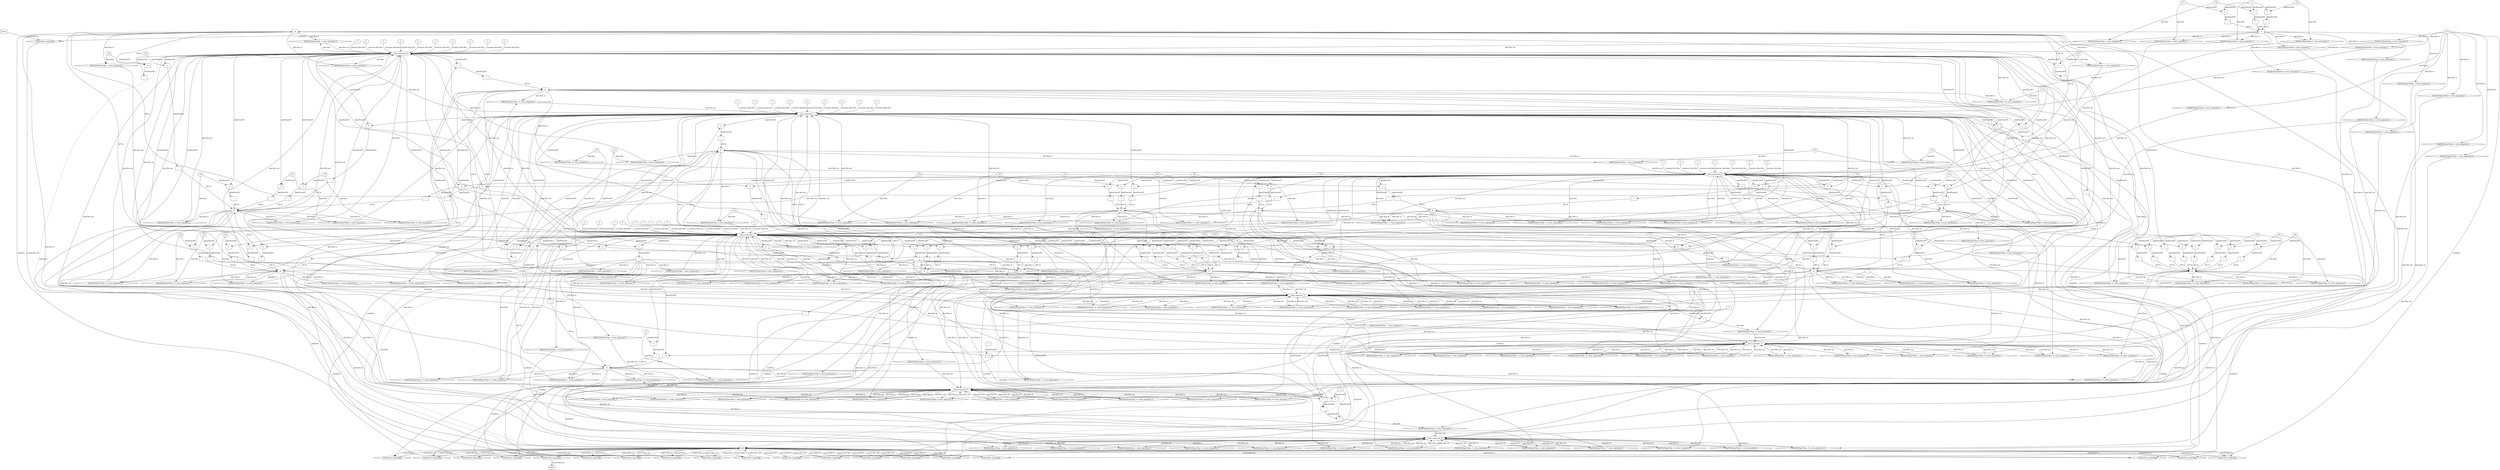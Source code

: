digraph dag {
"state" [label="state" nodeName="state" class=cfn  shape="rect"];
FALSE [label="FALSE" nodeName=FALSE class=cfn  shape="rect"];
Initial [label="Initial" nodeName=Initial class=cfn  shape="rect"];
ControlFowHyperEdge_0 [label="Control flow hyperedge" nodeName=ControlFowHyperEdge_0 class=controlFlowHyperEdge shape="diamond"];
"Initial" -> ControlFowHyperEdge_0 [label="control flow in"]
ControlFowHyperEdge_0 -> "state" [label="control flow out"]
ControlFowHyperEdge_1 [label="Control flow hyperedge" nodeName=ControlFowHyperEdge_1 class=controlFlowHyperEdge shape="diamond"];
"state" -> ControlFowHyperEdge_1 [label="control flow in"]
ControlFowHyperEdge_1 -> "state" [label="control flow out"]
ControlFowHyperEdge_2 [label="Control flow hyperedge" nodeName=ControlFowHyperEdge_2 class=controlFlowHyperEdge shape="diamond"];
"state" -> ControlFowHyperEdge_2 [label="control flow in"]
ControlFowHyperEdge_2 -> "state" [label="control flow out"]
ControlFowHyperEdge_3 [label="Control flow hyperedge" nodeName=ControlFowHyperEdge_3 class=controlFlowHyperEdge shape="diamond"];
"state" -> ControlFowHyperEdge_3 [label="control flow in"]
ControlFowHyperEdge_3 -> "state" [label="control flow out"]
ControlFowHyperEdge_4 [label="Control flow hyperedge" nodeName=ControlFowHyperEdge_4 class=controlFlowHyperEdge shape="diamond"];
"state" -> ControlFowHyperEdge_4 [label="control flow in"]
ControlFowHyperEdge_4 -> "state" [label="control flow out"]
ControlFowHyperEdge_5 [label="Control flow hyperedge" nodeName=ControlFowHyperEdge_5 class=controlFlowHyperEdge shape="diamond"];
"state" -> ControlFowHyperEdge_5 [label="control flow in"]
ControlFowHyperEdge_5 -> "state" [label="control flow out"]
ControlFowHyperEdge_6 [label="Control flow hyperedge" nodeName=ControlFowHyperEdge_6 class=controlFlowHyperEdge shape="diamond"];
"state" -> ControlFowHyperEdge_6 [label="control flow in"]
ControlFowHyperEdge_6 -> "state" [label="control flow out"]
ControlFowHyperEdge_7 [label="Control flow hyperedge" nodeName=ControlFowHyperEdge_7 class=controlFlowHyperEdge shape="diamond"];
"state" -> ControlFowHyperEdge_7 [label="control flow in"]
ControlFowHyperEdge_7 -> "state" [label="control flow out"]
ControlFowHyperEdge_8 [label="Control flow hyperedge" nodeName=ControlFowHyperEdge_8 class=controlFlowHyperEdge shape="diamond"];
"state" -> ControlFowHyperEdge_8 [label="control flow in"]
ControlFowHyperEdge_8 -> "state" [label="control flow out"]
ControlFowHyperEdge_9 [label="Control flow hyperedge" nodeName=ControlFowHyperEdge_9 class=controlFlowHyperEdge shape="diamond"];
"state" -> ControlFowHyperEdge_9 [label="control flow in"]
ControlFowHyperEdge_9 -> "state" [label="control flow out"]
ControlFowHyperEdge_10 [label="Control flow hyperedge" nodeName=ControlFowHyperEdge_10 class=controlFlowHyperEdge shape="diamond"];
"state" -> ControlFowHyperEdge_10 [label="control flow in"]
ControlFowHyperEdge_10 -> "state" [label="control flow out"]
ControlFowHyperEdge_11 [label="Control flow hyperedge" nodeName=ControlFowHyperEdge_11 class=controlFlowHyperEdge shape="diamond"];
"state" -> ControlFowHyperEdge_11 [label="control flow in"]
ControlFowHyperEdge_11 -> "state" [label="control flow out"]
ControlFowHyperEdge_12 [label="Control flow hyperedge" nodeName=ControlFowHyperEdge_12 class=controlFlowHyperEdge shape="diamond"];
"state" -> ControlFowHyperEdge_12 [label="control flow in"]
ControlFowHyperEdge_12 -> "state" [label="control flow out"]
ControlFowHyperEdge_13 [label="Control flow hyperedge" nodeName=ControlFowHyperEdge_13 class=controlFlowHyperEdge shape="diamond"];
"state" -> ControlFowHyperEdge_13 [label="control flow in"]
ControlFowHyperEdge_13 -> "state" [label="control flow out"]
ControlFowHyperEdge_14 [label="Control flow hyperedge" nodeName=ControlFowHyperEdge_14 class=controlFlowHyperEdge shape="diamond"];
"state" -> ControlFowHyperEdge_14 [label="control flow in"]
ControlFowHyperEdge_14 -> "state" [label="control flow out"]
ControlFowHyperEdge_15 [label="Control flow hyperedge" nodeName=ControlFowHyperEdge_15 class=controlFlowHyperEdge shape="diamond"];
"state" -> ControlFowHyperEdge_15 [label="control flow in"]
ControlFowHyperEdge_15 -> "state" [label="control flow out"]
ControlFowHyperEdge_16 [label="Control flow hyperedge" nodeName=ControlFowHyperEdge_16 class=controlFlowHyperEdge shape="diamond"];
"state" -> ControlFowHyperEdge_16 [label="control flow in"]
ControlFowHyperEdge_16 -> "state" [label="control flow out"]
ControlFowHyperEdge_17 [label="Control flow hyperedge" nodeName=ControlFowHyperEdge_17 class=controlFlowHyperEdge shape="diamond"];
"state" -> ControlFowHyperEdge_17 [label="control flow in"]
ControlFowHyperEdge_17 -> "state" [label="control flow out"]
ControlFowHyperEdge_18 [label="Control flow hyperedge" nodeName=ControlFowHyperEdge_18 class=controlFlowHyperEdge shape="diamond"];
"state" -> ControlFowHyperEdge_18 [label="control flow in"]
ControlFowHyperEdge_18 -> "state" [label="control flow out"]
ControlFowHyperEdge_19 [label="Control flow hyperedge" nodeName=ControlFowHyperEdge_19 class=controlFlowHyperEdge shape="diamond"];
"state" -> ControlFowHyperEdge_19 [label="control flow in"]
ControlFowHyperEdge_19 -> "FALSE" [label="control flow out"]
"state_argument_0" [label="state_argument_0" nodeName=argument0 class=argument  head="state" shape="oval"];
"state_argument_0" -> "state"[label="argument" style="dashed"]
"state_argument_1" [label="state_argument_1" nodeName=argument1 class=argument  head="state" shape="oval"];
"state_argument_1" -> "state"[label="argument" style="dashed"]
"state_argument_2" [label="state_argument_2" nodeName=argument2 class=argument  head="state" shape="oval"];
"state_argument_2" -> "state"[label="argument" style="dashed"]
"state_argument_3" [label="state_argument_3" nodeName=argument3 class=argument  head="state" shape="oval"];
"state_argument_3" -> "state"[label="argument" style="dashed"]
"state_argument_4" [label="state_argument_4" nodeName=argument4 class=argument  head="state" shape="oval"];
"state_argument_4" -> "state"[label="argument" style="dashed"]
"state_argument_5" [label="state_argument_5" nodeName=argument5 class=argument  head="state" shape="oval"];
"state_argument_5" -> "state"[label="argument" style="dashed"]
"state_argument_6" [label="state_argument_6" nodeName=argument6 class=argument  head="state" shape="oval"];
"state_argument_6" -> "state"[label="argument" style="dashed"]
"state_argument_7" [label="state_argument_7" nodeName=argument7 class=argument  head="state" shape="oval"];
"state_argument_7" -> "state"[label="argument" style="dashed"]

"xxxstate___Initial_0xxx_and" [label="&" nodeName="xxxstate___Initial_0xxx_and" class=Operator shape="rect"];
"xxxstate___Initial_0xxxguard_0_node_0" [label="!" nodeName="xxxstate___Initial_0xxxguard_0_node_0" class=Operator shape="rect"];
"xxxstate___Initial_0xxxguard_0_node_1" [label="=" nodeName="xxxstate___Initial_0xxxguard_0_node_1" class=Operator  shape="rect"];
"xxxstate___Initial_0xxxguard_0_node_1" -> "xxxstate___Initial_0xxxguard_0_node_0"[label="dataFlowAST"]
"xxxstate___Initial_0xxxdataFlow2_node_0" -> "xxxstate___Initial_0xxxguard_0_node_1"[label="dataFlowAST"]
"xxxstate___Initial_0xxxdataFlow1_node_0" -> "xxxstate___Initial_0xxxguard_0_node_1"[label="dataFlowAST"]

"xxxstate___Initial_0xxxguard_0_node_0" -> "xxxstate___Initial_0xxx_and" [label="AST &"];
"xxxstate___Initial_0xxxguard1_node_0" [label="!" nodeName="xxxstate___Initial_0xxxguard1_node_0" class=Operator shape="rect"];
"xxxstate___Initial_0xxxguard1_node_1" [label="=" nodeName="xxxstate___Initial_0xxxguard1_node_1" class=Operator  shape="rect"];
"xxxstate___Initial_0xxxguard1_node_1" -> "xxxstate___Initial_0xxxguard1_node_0"[label="dataFlowAST"]
"xxxstate___Initial_0xxxdataFlow3_node_0" -> "xxxstate___Initial_0xxxguard1_node_1"[label="dataFlowAST"]
"xxxstate___Initial_0xxxdataFlow1_node_0" -> "xxxstate___Initial_0xxxguard1_node_1"[label="dataFlowAST"]

"xxxstate___Initial_0xxxguard1_node_0" -> "xxxstate___Initial_0xxx_and" [label="AST &"];
"xxxstate___Initial_0xxxguard2_node_0" [label="!" nodeName="xxxstate___Initial_0xxxguard2_node_0" class=Operator shape="rect"];
"xxxstate___Initial_0xxxguard2_node_1" [label="=" nodeName="xxxstate___Initial_0xxxguard2_node_1" class=Operator  shape="rect"];
"xxxstate___Initial_0xxxguard2_node_1" -> "xxxstate___Initial_0xxxguard2_node_0"[label="dataFlowAST"]
"xxxstate___Initial_0xxxdataFlow_0_node_0" -> "xxxstate___Initial_0xxxguard2_node_1"[label="dataFlowAST"]
"xxxstate___Initial_0xxxdataFlow1_node_0" -> "xxxstate___Initial_0xxxguard2_node_1"[label="dataFlowAST"]

"xxxstate___Initial_0xxxguard2_node_0" -> "xxxstate___Initial_0xxx_and" [label="AST &"];
"xxxstate___Initial_0xxx_and" -> "ControlFowHyperEdge_0" [label="condition"];
"xxxstate___Initial_0xxxdataFlow_0_node_0" [label="_P2" nodeName="xxxstate___Initial_0xxxdataFlow_0_node_0" class=Constant ];

"xxxstate___Initial_0xxxdataFlow_0_node_0" -> "DataFowHyperEdge_0_state_argument_0" [label="data flow"];
"xxxstate___Initial_0xxxdataFlow1_node_0" [label="0" nodeName="xxxstate___Initial_0xxxdataFlow1_node_0" class=Literal ];

"xxxstate___Initial_0xxxdataFlow1_node_0" -> "DataFowHyperEdge_0_state_argument_1" [label="data flow"];
"xxxstate___Initial_0xxxdataFlow2_node_0" [label="_P1" nodeName="xxxstate___Initial_0xxxdataFlow2_node_0" class=Constant ];

"xxxstate___Initial_0xxxdataFlow2_node_0" -> "DataFowHyperEdge_0_state_argument_2" [label="data flow"];
"xxxstate___Initial_0xxxdataFlow3_node_0" [label="_P7" nodeName="xxxstate___Initial_0xxxdataFlow3_node_0" class=Constant ];

"xxxstate___Initial_0xxxdataFlow3_node_0" -> "DataFowHyperEdge_0_state_argument_3" [label="data flow"];
"xxxstate___state_1xxx_and" [label="&" nodeName="xxxstate___state_1xxx_and" class=Operator shape="rect"];
"xxxstate___state_1xxxguard3_node_0" [label="!" nodeName="xxxstate___state_1xxxguard3_node_0" class=Operator shape="rect"];
"xxxstate___state_1xxxguard3_node_1" [label="=" nodeName="xxxstate___state_1xxxguard3_node_1" class=Operator  shape="rect"];
"xxxstate___state_1xxxguard3_node_1" -> "xxxstate___state_1xxxguard3_node_0"[label="dataFlowAST"]
"xxxstate___state_1xxxdataFlow3_node_0" -> "xxxstate___state_1xxxguard3_node_1"[label="dataFlowAST"]
"state_argument_0" -> "xxxstate___state_1xxxguard3_node_1"[label="dataFlowAST"]

"xxxstate___state_1xxxguard3_node_0" -> "xxxstate___state_1xxx_and" [label="AST &"];
"xxxstate___state_1xxxguard4_node_0" [label="!" nodeName="xxxstate___state_1xxxguard4_node_0" class=Operator shape="rect"];
"xxxstate___state_1xxxguard4_node_1" [label="=" nodeName="xxxstate___state_1xxxguard4_node_1" class=Operator  shape="rect"];
"xxxstate___state_1xxxguard4_node_1" -> "xxxstate___state_1xxxguard4_node_0"[label="dataFlowAST"]
"state_argument_3" -> "xxxstate___state_1xxxguard4_node_1"[label="dataFlowAST"]
"state_argument_0" -> "xxxstate___state_1xxxguard4_node_1"[label="dataFlowAST"]

"xxxstate___state_1xxxguard4_node_0" -> "xxxstate___state_1xxx_and" [label="AST &"];
"xxxstate___state_1xxxguard2_node_0" [label="!" nodeName="xxxstate___state_1xxxguard2_node_0" class=Operator shape="rect"];
"xxxstate___state_1xxxguard2_node_1" [label="=" nodeName="xxxstate___state_1xxxguard2_node_1" class=Operator  shape="rect"];
"xxxstate___state_1xxxguard2_node_1" -> "xxxstate___state_1xxxguard2_node_0"[label="dataFlowAST"]
"xxxstate___state_1xxxdataFlow2_node_0" -> "xxxstate___state_1xxxguard2_node_1"[label="dataFlowAST"]
"state_argument_0" -> "xxxstate___state_1xxxguard2_node_1"[label="dataFlowAST"]

"xxxstate___state_1xxxguard2_node_0" -> "xxxstate___state_1xxx_and" [label="AST &"];
"xxxstate___state_1xxxguard_0_node_0" [label="!" nodeName="xxxstate___state_1xxxguard_0_node_0" class=Operator shape="rect"];
"xxxstate___state_1xxxguard_0_node_1" [label="=" nodeName="xxxstate___state_1xxxguard_0_node_1" class=Operator  shape="rect"];
"xxxstate___state_1xxxguard_0_node_1" -> "xxxstate___state_1xxxguard_0_node_0"[label="dataFlowAST"]
"state_argument_1" -> "xxxstate___state_1xxxguard_0_node_1"[label="dataFlowAST"]
"state_argument_0" -> "xxxstate___state_1xxxguard_0_node_1"[label="dataFlowAST"]

"xxxstate___state_1xxxguard_0_node_0" -> "xxxstate___state_1xxx_and" [label="AST &"];
"xxxstate___state_1xxxguard1_node_0" [label="!" nodeName="xxxstate___state_1xxxguard1_node_0" class=Operator shape="rect"];
"xxxstate___state_1xxxguard1_node_1" [label="=" nodeName="xxxstate___state_1xxxguard1_node_1" class=Operator  shape="rect"];
"xxxstate___state_1xxxguard1_node_1" -> "xxxstate___state_1xxxguard1_node_0"[label="dataFlowAST"]
"state_argument_2" -> "xxxstate___state_1xxxguard1_node_1"[label="dataFlowAST"]
"state_argument_0" -> "xxxstate___state_1xxxguard1_node_1"[label="dataFlowAST"]

"xxxstate___state_1xxxguard1_node_0" -> "xxxstate___state_1xxx_and" [label="AST &"];
"xxxstate___state_1xxx_and" -> "ControlFowHyperEdge_1" [label="condition"];

"state_argument_0" -> "DataFowHyperEdge_1_state_argument_0" [label="data flow"];

"state_argument_0" -> "DataFowHyperEdge_1_state_argument_1" [label="data flow"];
"xxxstate___state_1xxxdataFlow2_node_0" [label="_P5" nodeName="xxxstate___state_1xxxdataFlow2_node_0" class=Constant ];

"xxxstate___state_1xxxdataFlow2_node_0" -> "DataFowHyperEdge_1_state_argument_2" [label="data flow"];
"xxxstate___state_1xxxdataFlow3_node_0" [label="_P6" nodeName="xxxstate___state_1xxxdataFlow3_node_0" class=Constant ];

"xxxstate___state_1xxxdataFlow3_node_0" -> "DataFowHyperEdge_1_state_argument_3" [label="data flow"];
"xxxstate___state_2xxx_and" [label="&" nodeName="xxxstate___state_2xxx_and" class=Operator shape="rect"];
"xxxstate___state_2xxxguard_0_node_0" [label="!" nodeName="xxxstate___state_2xxxguard_0_node_0" class=Operator shape="rect"];
"xxxstate___state_2xxxguard_0_node_1" [label="=" nodeName="xxxstate___state_2xxxguard_0_node_1" class=Operator  shape="rect"];
"xxxstate___state_2xxxguard_0_node_1" -> "xxxstate___state_2xxxguard_0_node_0"[label="dataFlowAST"]
"state_argument_1" -> "xxxstate___state_2xxxguard_0_node_1"[label="dataFlowAST"]
"state_argument_3" -> "xxxstate___state_2xxxguard_0_node_1"[label="dataFlowAST"]

"xxxstate___state_2xxxguard_0_node_0" -> "xxxstate___state_2xxx_and" [label="AST &"];
"xxxstate___state_2xxxguard2_node_0" [label="!" nodeName="xxxstate___state_2xxxguard2_node_0" class=Operator shape="rect"];
"xxxstate___state_2xxxguard2_node_1" [label="=" nodeName="xxxstate___state_2xxxguard2_node_1" class=Operator  shape="rect"];
"xxxstate___state_2xxxguard2_node_1" -> "xxxstate___state_2xxxguard2_node_0"[label="dataFlowAST"]
"xxxstate___state_2xxxdataFlow1_node_0" -> "xxxstate___state_2xxxguard2_node_1"[label="dataFlowAST"]
"state_argument_3" -> "xxxstate___state_2xxxguard2_node_1"[label="dataFlowAST"]

"xxxstate___state_2xxxguard2_node_0" -> "xxxstate___state_2xxx_and" [label="AST &"];
"xxxstate___state_2xxxguard3_node_0" [label="!" nodeName="xxxstate___state_2xxxguard3_node_0" class=Operator shape="rect"];
"xxxstate___state_2xxxguard3_node_1" [label="=" nodeName="xxxstate___state_2xxxguard3_node_1" class=Operator  shape="rect"];
"xxxstate___state_2xxxguard3_node_1" -> "xxxstate___state_2xxxguard3_node_0"[label="dataFlowAST"]
"xxxstate___state_2xxxdataFlow_0_node_0" -> "xxxstate___state_2xxxguard3_node_1"[label="dataFlowAST"]
"state_argument_3" -> "xxxstate___state_2xxxguard3_node_1"[label="dataFlowAST"]

"xxxstate___state_2xxxguard3_node_0" -> "xxxstate___state_2xxx_and" [label="AST &"];
"xxxstate___state_2xxxguard4_node_0" [label="!" nodeName="xxxstate___state_2xxxguard4_node_0" class=Operator shape="rect"];
"xxxstate___state_2xxxguard4_node_1" [label="=" nodeName="xxxstate___state_2xxxguard4_node_1" class=Operator  shape="rect"];
"xxxstate___state_2xxxguard4_node_1" -> "xxxstate___state_2xxxguard4_node_0"[label="dataFlowAST"]
"xxxstate___state_2xxxdataFlow2_node_0" -> "xxxstate___state_2xxxguard4_node_1"[label="dataFlowAST"]
"state_argument_3" -> "xxxstate___state_2xxxguard4_node_1"[label="dataFlowAST"]

"xxxstate___state_2xxxguard4_node_0" -> "xxxstate___state_2xxx_and" [label="AST &"];
"xxxstate___state_2xxxguard1_node_0" [label="!" nodeName="xxxstate___state_2xxxguard1_node_0" class=Operator shape="rect"];
"xxxstate___state_2xxxguard1_node_1" [label="=" nodeName="xxxstate___state_2xxxguard1_node_1" class=Operator  shape="rect"];
"xxxstate___state_2xxxguard1_node_1" -> "xxxstate___state_2xxxguard1_node_0"[label="dataFlowAST"]
"xxxstate___state_2xxxdataFlow3_node_0" -> "xxxstate___state_2xxxguard1_node_1"[label="dataFlowAST"]
"state_argument_3" -> "xxxstate___state_2xxxguard1_node_1"[label="dataFlowAST"]

"xxxstate___state_2xxxguard1_node_0" -> "xxxstate___state_2xxx_and" [label="AST &"];
"xxxstate___state_2xxx_and" -> "ControlFowHyperEdge_2" [label="condition"];
"xxxstate___state_2xxxdataFlow_0_node_0" [label="_P4" nodeName="xxxstate___state_2xxxdataFlow_0_node_0" class=Constant ];

"xxxstate___state_2xxxdataFlow_0_node_0" -> "DataFowHyperEdge_2_state_argument_0" [label="data flow"];
"xxxstate___state_2xxxdataFlow1_node_0" [label="_P3" nodeName="xxxstate___state_2xxxdataFlow1_node_0" class=Constant ];

"xxxstate___state_2xxxdataFlow1_node_0" -> "DataFowHyperEdge_2_state_argument_1" [label="data flow"];
"xxxstate___state_2xxxdataFlow2_node_0" [label="_P5" nodeName="xxxstate___state_2xxxdataFlow2_node_0" class=Constant ];

"xxxstate___state_2xxxdataFlow2_node_0" -> "DataFowHyperEdge_2_state_argument_2" [label="data flow"];
"xxxstate___state_2xxxdataFlow3_node_0" [label="_P6" nodeName="xxxstate___state_2xxxdataFlow3_node_0" class=Constant ];

"xxxstate___state_2xxxdataFlow3_node_0" -> "DataFowHyperEdge_2_state_argument_3" [label="data flow"];
"xxxstate___state_3xxx_and" [label="&" nodeName="xxxstate___state_3xxx_and" class=Operator shape="rect"];
"xxxstate___state_3xxxguard2_node_0" [label="!" nodeName="xxxstate___state_3xxxguard2_node_0" class=Operator shape="rect"];
"xxxstate___state_3xxxguard2_node_1" [label="=" nodeName="xxxstate___state_3xxxguard2_node_1" class=Operator  shape="rect"];
"xxxstate___state_3xxxguard2_node_1" -> "xxxstate___state_3xxxguard2_node_0"[label="dataFlowAST"]
"xxxstate___state_3xxxdataFlow2_node_0" -> "xxxstate___state_3xxxguard2_node_1"[label="dataFlowAST"]
"state_argument_0" -> "xxxstate___state_3xxxguard2_node_1"[label="dataFlowAST"]

"xxxstate___state_3xxxguard2_node_0" -> "xxxstate___state_3xxx_and" [label="AST &"];
"xxxstate___state_3xxxguard1_node_0" [label="!" nodeName="xxxstate___state_3xxxguard1_node_0" class=Operator shape="rect"];
"xxxstate___state_3xxxguard1_node_1" [label="=" nodeName="xxxstate___state_3xxxguard1_node_1" class=Operator  shape="rect"];
"xxxstate___state_3xxxguard1_node_1" -> "xxxstate___state_3xxxguard1_node_0"[label="dataFlowAST"]
"state_argument_2" -> "xxxstate___state_3xxxguard1_node_1"[label="dataFlowAST"]
"state_argument_0" -> "xxxstate___state_3xxxguard1_node_1"[label="dataFlowAST"]

"xxxstate___state_3xxxguard1_node_0" -> "xxxstate___state_3xxx_and" [label="AST &"];
"xxxstate___state_3xxxguard4_node_0" [label="!" nodeName="xxxstate___state_3xxxguard4_node_0" class=Operator shape="rect"];
"xxxstate___state_3xxxguard4_node_1" [label="=" nodeName="xxxstate___state_3xxxguard4_node_1" class=Operator  shape="rect"];
"xxxstate___state_3xxxguard4_node_1" -> "xxxstate___state_3xxxguard4_node_0"[label="dataFlowAST"]
"xxxstate___state_3xxxdataFlow1_node_0" -> "xxxstate___state_3xxxguard4_node_1"[label="dataFlowAST"]
"state_argument_0" -> "xxxstate___state_3xxxguard4_node_1"[label="dataFlowAST"]

"xxxstate___state_3xxxguard4_node_0" -> "xxxstate___state_3xxx_and" [label="AST &"];
"xxxstate___state_3xxxguard6_node_0" [label="!" nodeName="xxxstate___state_3xxxguard6_node_0" class=Operator shape="rect"];
"xxxstate___state_3xxxguard6_node_1" [label="=" nodeName="xxxstate___state_3xxxguard6_node_1" class=Operator  shape="rect"];
"xxxstate___state_3xxxguard6_node_1" -> "xxxstate___state_3xxxguard6_node_0"[label="dataFlowAST"]
"xxxstate___state_3xxxdataFlow_0_node_0" -> "xxxstate___state_3xxxguard6_node_1"[label="dataFlowAST"]
"state_argument_0" -> "xxxstate___state_3xxxguard6_node_1"[label="dataFlowAST"]

"xxxstate___state_3xxxguard6_node_0" -> "xxxstate___state_3xxx_and" [label="AST &"];
"xxxstate___state_3xxxguard_0_node_0" [label="!" nodeName="xxxstate___state_3xxxguard_0_node_0" class=Operator shape="rect"];
"xxxstate___state_3xxxguard_0_node_1" [label="=" nodeName="xxxstate___state_3xxxguard_0_node_1" class=Operator  shape="rect"];
"xxxstate___state_3xxxguard_0_node_1" -> "xxxstate___state_3xxxguard_0_node_0"[label="dataFlowAST"]
"state_argument_3" -> "xxxstate___state_3xxxguard_0_node_1"[label="dataFlowAST"]
"state_argument_0" -> "xxxstate___state_3xxxguard_0_node_1"[label="dataFlowAST"]

"xxxstate___state_3xxxguard_0_node_0" -> "xxxstate___state_3xxx_and" [label="AST &"];
"xxxstate___state_3xxxguard3_node_0" [label="!" nodeName="xxxstate___state_3xxxguard3_node_0" class=Operator shape="rect"];
"xxxstate___state_3xxxguard3_node_1" [label="=" nodeName="xxxstate___state_3xxxguard3_node_1" class=Operator  shape="rect"];
"xxxstate___state_3xxxguard3_node_2" [label="P15" nodeName="xxxstate___state_3xxxguard3_node_2" class=Constant ];
"xxxstate___state_3xxxguard3_node_1" -> "xxxstate___state_3xxxguard3_node_0"[label="dataFlowAST"]
"xxxstate___state_3xxxguard3_node_2" -> "xxxstate___state_3xxxguard3_node_1"[label="dataFlowAST"]
"state_argument_0" -> "xxxstate___state_3xxxguard3_node_1"[label="dataFlowAST"]

"xxxstate___state_3xxxguard3_node_0" -> "xxxstate___state_3xxx_and" [label="AST &"];
"xxxstate___state_3xxxguard5_node_0" [label="!" nodeName="xxxstate___state_3xxxguard5_node_0" class=Operator shape="rect"];
"xxxstate___state_3xxxguard5_node_1" [label="=" nodeName="xxxstate___state_3xxxguard5_node_1" class=Operator  shape="rect"];
"xxxstate___state_3xxxguard5_node_1" -> "xxxstate___state_3xxxguard5_node_0"[label="dataFlowAST"]
"state_argument_1" -> "xxxstate___state_3xxxguard5_node_1"[label="dataFlowAST"]
"state_argument_0" -> "xxxstate___state_3xxxguard5_node_1"[label="dataFlowAST"]

"xxxstate___state_3xxxguard5_node_0" -> "xxxstate___state_3xxx_and" [label="AST &"];
"xxxstate___state_3xxx_and" -> "ControlFowHyperEdge_3" [label="condition"];
"xxxstate___state_3xxxdataFlow_0_node_0" [label="_P4" nodeName="xxxstate___state_3xxxdataFlow_0_node_0" class=Constant ];

"xxxstate___state_3xxxdataFlow_0_node_0" -> "DataFowHyperEdge_3_state_argument_0" [label="data flow"];
"xxxstate___state_3xxxdataFlow1_node_0" [label="_P3" nodeName="xxxstate___state_3xxxdataFlow1_node_0" class=Constant ];

"xxxstate___state_3xxxdataFlow1_node_0" -> "DataFowHyperEdge_3_state_argument_1" [label="data flow"];
"xxxstate___state_3xxxdataFlow2_node_0" [label="_P5" nodeName="xxxstate___state_3xxxdataFlow2_node_0" class=Constant ];

"xxxstate___state_3xxxdataFlow2_node_0" -> "DataFowHyperEdge_3_state_argument_2" [label="data flow"];

"state_argument_0" -> "DataFowHyperEdge_3_state_argument_3" [label="data flow"];
"xxxstate___state_4xxx_and" [label="&" nodeName="xxxstate___state_4xxx_and" class=Operator shape="rect"];
"xxxstate___state_4xxxguard_0_node_0" [label="!" nodeName="xxxstate___state_4xxxguard_0_node_0" class=Operator shape="rect"];
"xxxstate___state_4xxxguard_0_node_1" [label="=" nodeName="xxxstate___state_4xxxguard_0_node_1" class=Operator  shape="rect"];
"xxxstate___state_4xxxguard_0_node_1" -> "xxxstate___state_4xxxguard_0_node_0"[label="dataFlowAST"]
"xxxstate___state_4xxxdataFlow3_node_0" -> "xxxstate___state_4xxxguard_0_node_1"[label="dataFlowAST"]
"state_argument_3" -> "xxxstate___state_4xxxguard_0_node_1"[label="dataFlowAST"]

"xxxstate___state_4xxxguard_0_node_0" -> "xxxstate___state_4xxx_and" [label="AST &"];
"xxxstate___state_4xxxguard3_node_0" [label="!" nodeName="xxxstate___state_4xxxguard3_node_0" class=Operator shape="rect"];
"xxxstate___state_4xxxguard3_node_1" [label="=" nodeName="xxxstate___state_4xxxguard3_node_1" class=Operator  shape="rect"];
"xxxstate___state_4xxxguard3_node_2" [label="P15" nodeName="xxxstate___state_4xxxguard3_node_2" class=Constant ];
"xxxstate___state_4xxxguard3_node_1" -> "xxxstate___state_4xxxguard3_node_0"[label="dataFlowAST"]
"xxxstate___state_4xxxguard3_node_2" -> "xxxstate___state_4xxxguard3_node_1"[label="dataFlowAST"]
"state_argument_3" -> "xxxstate___state_4xxxguard3_node_1"[label="dataFlowAST"]

"xxxstate___state_4xxxguard3_node_0" -> "xxxstate___state_4xxx_and" [label="AST &"];
"xxxstate___state_4xxxguard1_node_0" [label="!" nodeName="xxxstate___state_4xxxguard1_node_0" class=Operator shape="rect"];
"xxxstate___state_4xxxguard1_node_1" [label="=" nodeName="xxxstate___state_4xxxguard1_node_1" class=Operator  shape="rect"];
"xxxstate___state_4xxxguard1_node_1" -> "xxxstate___state_4xxxguard1_node_0"[label="dataFlowAST"]
"state_argument_1" -> "xxxstate___state_4xxxguard1_node_1"[label="dataFlowAST"]
"state_argument_3" -> "xxxstate___state_4xxxguard1_node_1"[label="dataFlowAST"]

"xxxstate___state_4xxxguard1_node_0" -> "xxxstate___state_4xxx_and" [label="AST &"];
"xxxstate___state_4xxxguard2_node_0" [label="!" nodeName="xxxstate___state_4xxxguard2_node_0" class=Operator shape="rect"];
"xxxstate___state_4xxxguard2_node_1" [label="=" nodeName="xxxstate___state_4xxxguard2_node_1" class=Operator  shape="rect"];
"xxxstate___state_4xxxguard2_node_1" -> "xxxstate___state_4xxxguard2_node_0"[label="dataFlowAST"]
"xxxstate___state_4xxxdataFlow2_node_0" -> "xxxstate___state_4xxxguard2_node_1"[label="dataFlowAST"]
"state_argument_3" -> "xxxstate___state_4xxxguard2_node_1"[label="dataFlowAST"]

"xxxstate___state_4xxxguard2_node_0" -> "xxxstate___state_4xxx_and" [label="AST &"];
"xxxstate___state_4xxxguard4_node_0" [label="!" nodeName="xxxstate___state_4xxxguard4_node_0" class=Operator shape="rect"];
"xxxstate___state_4xxxguard4_node_1" [label="=" nodeName="xxxstate___state_4xxxguard4_node_1" class=Operator  shape="rect"];
"xxxstate___state_4xxxguard4_node_1" -> "xxxstate___state_4xxxguard4_node_0"[label="dataFlowAST"]
"xxxstate___state_4xxxdataFlow1_node_0" -> "xxxstate___state_4xxxguard4_node_1"[label="dataFlowAST"]
"state_argument_3" -> "xxxstate___state_4xxxguard4_node_1"[label="dataFlowAST"]

"xxxstate___state_4xxxguard4_node_0" -> "xxxstate___state_4xxx_and" [label="AST &"];
"xxxstate___state_4xxxguard5_node_0" [label="!" nodeName="xxxstate___state_4xxxguard5_node_0" class=Operator shape="rect"];
"xxxstate___state_4xxxguard5_node_1" [label="=" nodeName="xxxstate___state_4xxxguard5_node_1" class=Operator  shape="rect"];
"xxxstate___state_4xxxguard5_node_1" -> "xxxstate___state_4xxxguard5_node_0"[label="dataFlowAST"]
"xxxstate___state_4xxxdataFlow_0_node_0" -> "xxxstate___state_4xxxguard5_node_1"[label="dataFlowAST"]
"state_argument_3" -> "xxxstate___state_4xxxguard5_node_1"[label="dataFlowAST"]

"xxxstate___state_4xxxguard5_node_0" -> "xxxstate___state_4xxx_and" [label="AST &"];
"xxxstate___state_4xxx_and" -> "ControlFowHyperEdge_4" [label="condition"];
"xxxstate___state_4xxxdataFlow_0_node_0" [label="_P4" nodeName="xxxstate___state_4xxxdataFlow_0_node_0" class=Constant ];

"xxxstate___state_4xxxdataFlow_0_node_0" -> "DataFowHyperEdge_4_state_argument_0" [label="data flow"];
"xxxstate___state_4xxxdataFlow1_node_0" [label="_P3" nodeName="xxxstate___state_4xxxdataFlow1_node_0" class=Constant ];

"xxxstate___state_4xxxdataFlow1_node_0" -> "DataFowHyperEdge_4_state_argument_1" [label="data flow"];
"xxxstate___state_4xxxdataFlow2_node_0" [label="_P5" nodeName="xxxstate___state_4xxxdataFlow2_node_0" class=Constant ];

"xxxstate___state_4xxxdataFlow2_node_0" -> "DataFowHyperEdge_4_state_argument_2" [label="data flow"];
"xxxstate___state_4xxxdataFlow3_node_0" [label="_P6" nodeName="xxxstate___state_4xxxdataFlow3_node_0" class=Constant ];

"xxxstate___state_4xxxdataFlow3_node_0" -> "DataFowHyperEdge_4_state_argument_3" [label="data flow"];
"xxxstate___state_5xxxguard_0_node_0" [label="true" nodeName="xxxstate___state_5xxxguard_0_node_0" class=BoolValue ];

"xxxstate___state_5xxxguard_0_node_0" -> "ControlFowHyperEdge_5" [label="condition"];
"xxxstate___state_6xxx_and" [label="&" nodeName="xxxstate___state_6xxx_and" class=Operator shape="rect"];
"xxxstate___state_6xxxguard_0_node_0" [label="!" nodeName="xxxstate___state_6xxxguard_0_node_0" class=Operator shape="rect"];
"xxxstate___state_6xxxguard_0_node_1" [label="=" nodeName="xxxstate___state_6xxxguard_0_node_1" class=Operator  shape="rect"];
"xxxstate___state_6xxxguard_0_node_1" -> "xxxstate___state_6xxxguard_0_node_0"[label="dataFlowAST"]
"xxxstate___state_6xxxdataFlow1_node_0" -> "xxxstate___state_6xxxguard_0_node_1"[label="dataFlowAST"]
"state_argument_2" -> "xxxstate___state_6xxxguard_0_node_1"[label="dataFlowAST"]

"xxxstate___state_6xxxguard_0_node_0" -> "xxxstate___state_6xxx_and" [label="AST &"];
"xxxstate___state_6xxxguard1_node_0" [label="!" nodeName="xxxstate___state_6xxxguard1_node_0" class=Operator shape="rect"];
"xxxstate___state_6xxxguard1_node_1" [label="=" nodeName="xxxstate___state_6xxxguard1_node_1" class=Operator  shape="rect"];
"xxxstate___state_6xxxguard1_node_1" -> "xxxstate___state_6xxxguard1_node_0"[label="dataFlowAST"]
"xxxstate___state_6xxxdataFlow2_node_0" -> "xxxstate___state_6xxxguard1_node_1"[label="dataFlowAST"]
"state_argument_2" -> "xxxstate___state_6xxxguard1_node_1"[label="dataFlowAST"]

"xxxstate___state_6xxxguard1_node_0" -> "xxxstate___state_6xxx_and" [label="AST &"];
"xxxstate___state_6xxxguard2_node_0" [label="!" nodeName="xxxstate___state_6xxxguard2_node_0" class=Operator shape="rect"];
"xxxstate___state_6xxxguard2_node_1" [label="=" nodeName="xxxstate___state_6xxxguard2_node_1" class=Operator  shape="rect"];
"xxxstate___state_6xxxguard2_node_1" -> "xxxstate___state_6xxxguard2_node_0"[label="dataFlowAST"]
"xxxstate___state_6xxxdataFlow3_node_0" -> "xxxstate___state_6xxxguard2_node_1"[label="dataFlowAST"]
"state_argument_2" -> "xxxstate___state_6xxxguard2_node_1"[label="dataFlowAST"]

"xxxstate___state_6xxxguard2_node_0" -> "xxxstate___state_6xxx_and" [label="AST &"];
"xxxstate___state_6xxx_and" -> "ControlFowHyperEdge_6" [label="condition"];

"state_argument_2" -> "DataFowHyperEdge_6_state_argument_0" [label="data flow"];
"xxxstate___state_6xxxdataFlow1_node_0" [label="_P3" nodeName="xxxstate___state_6xxxdataFlow1_node_0" class=Constant ];

"xxxstate___state_6xxxdataFlow1_node_0" -> "DataFowHyperEdge_6_state_argument_1" [label="data flow"];
"xxxstate___state_6xxxdataFlow2_node_0" [label="_P5" nodeName="xxxstate___state_6xxxdataFlow2_node_0" class=Constant ];

"xxxstate___state_6xxxdataFlow2_node_0" -> "DataFowHyperEdge_6_state_argument_2" [label="data flow"];
"xxxstate___state_6xxxdataFlow3_node_0" [label="_P6" nodeName="xxxstate___state_6xxxdataFlow3_node_0" class=Constant ];

"xxxstate___state_6xxxdataFlow3_node_0" -> "DataFowHyperEdge_6_state_argument_3" [label="data flow"];
"xxxstate___state_7xxxguard_0_node_0" [label="!" nodeName="xxxstate___state_7xxxguard_0_node_0" class=Operator shape="rect"];
"xxxstate___state_7xxxguard_0_node_1" [label="=" nodeName="xxxstate___state_7xxxguard_0_node_1" class=Operator  shape="rect"];
"xxxstate___state_7xxxguard_0_node_1" -> "xxxstate___state_7xxxguard_0_node_0"[label="dataFlowAST"]
"state_argument_0" -> "xxxstate___state_7xxxguard_0_node_1"[label="dataFlowAST"]
"state_argument_3" -> "xxxstate___state_7xxxguard_0_node_1"[label="dataFlowAST"]

"xxxstate___state_7xxxguard_0_node_0" -> "ControlFowHyperEdge_7" [label="condition"];
"xxxstate___state_8xxx_and" [label="&" nodeName="xxxstate___state_8xxx_and" class=Operator shape="rect"];
"xxxstate___state_8xxxguard_0_node_0" [label="!" nodeName="xxxstate___state_8xxxguard_0_node_0" class=Operator shape="rect"];
"xxxstate___state_8xxxguard_0_node_1" [label="=" nodeName="xxxstate___state_8xxxguard_0_node_1" class=Operator  shape="rect"];
"xxxstate___state_8xxxguard_0_node_1" -> "xxxstate___state_8xxxguard_0_node_0"[label="dataFlowAST"]
"xxxstate___state_8xxxdataFlow3_node_0" -> "xxxstate___state_8xxxguard_0_node_1"[label="dataFlowAST"]
"state_argument_2" -> "xxxstate___state_8xxxguard_0_node_1"[label="dataFlowAST"]

"xxxstate___state_8xxxguard_0_node_0" -> "xxxstate___state_8xxx_and" [label="AST &"];
"xxxstate___state_8xxxguard1_node_0" [label="!" nodeName="xxxstate___state_8xxxguard1_node_0" class=Operator shape="rect"];
"xxxstate___state_8xxxguard1_node_1" [label="=" nodeName="xxxstate___state_8xxxguard1_node_1" class=Operator  shape="rect"];
"xxxstate___state_8xxxguard1_node_1" -> "xxxstate___state_8xxxguard1_node_0"[label="dataFlowAST"]
"xxxstate___state_8xxxdataFlow1_node_0" -> "xxxstate___state_8xxxguard1_node_1"[label="dataFlowAST"]
"state_argument_2" -> "xxxstate___state_8xxxguard1_node_1"[label="dataFlowAST"]

"xxxstate___state_8xxxguard1_node_0" -> "xxxstate___state_8xxx_and" [label="AST &"];
"xxxstate___state_8xxxguard2_node_0" [label="!" nodeName="xxxstate___state_8xxxguard2_node_0" class=Operator shape="rect"];
"xxxstate___state_8xxxguard2_node_1" [label="=" nodeName="xxxstate___state_8xxxguard2_node_1" class=Operator  shape="rect"];
"xxxstate___state_8xxxguard2_node_1" -> "xxxstate___state_8xxxguard2_node_0"[label="dataFlowAST"]
"state_argument_0" -> "xxxstate___state_8xxxguard2_node_1"[label="dataFlowAST"]
"state_argument_2" -> "xxxstate___state_8xxxguard2_node_1"[label="dataFlowAST"]

"xxxstate___state_8xxxguard2_node_0" -> "xxxstate___state_8xxx_and" [label="AST &"];
"xxxstate___state_8xxx_and" -> "ControlFowHyperEdge_8" [label="condition"];
"xxxstate___state_8xxxdataFlow_0_node_0" [label="*" nodeName="xxxstate___state_8xxxdataFlow_0_node_0" class=Operator  shape="rect"];
"xxxstate___state_8xxxdataFlow_0_node_1" [label="-1" nodeName="xxxstate___state_8xxxdataFlow_0_node_1" class=Coeff ];
"xxxstate___state_8xxxdataFlow_0_node_2" [label="-" nodeName="xxxstate___state_8xxxdataFlow_0_node_2" class= Operator shape="rect"];
"xxxstate___state_8xxxdataFlow_0_node_3" [label="*" nodeName="xxxstate___state_8xxxdataFlow_0_node_3" class=Operator  shape="rect"];
"xxxstate___state_8xxxdataFlow_0_node_1" [label="-1" nodeName="xxxstate___state_8xxxdataFlow_0_node_1" class=Coeff ];
"xxxstate___state_8xxxdataFlow_0_node_1" -> "xxxstate___state_8xxxdataFlow_0_node_0"[label="dataFlowAST"]
"xxxstate___state_8xxxdataFlow_0_node_2" -> "xxxstate___state_8xxxdataFlow_0_node_0"[label="dataFlowAST"]
"xxxstate___state_8xxxdataFlow_0_node_3" -> "xxxstate___state_8xxxdataFlow_0_node_2"[label="dataFlowAST"]
"state_argument_4" -> "xxxstate___state_8xxxdataFlow_0_node_2"[label="dataFlowAST"]
"xxxstate___state_8xxxdataFlow_0_node_1" -> "xxxstate___state_8xxxdataFlow_0_node_3"[label="dataFlowAST"]
"state_argument_5" -> "xxxstate___state_8xxxdataFlow_0_node_3"[label="dataFlowAST"]

"xxxstate___state_8xxxdataFlow_0_node_0" -> "DataFowHyperEdge_8_state_argument_6" [label="data flow"];
"xxxstate___state_8xxxdataFlow1_node_0" [label="_P6" nodeName="xxxstate___state_8xxxdataFlow1_node_0" class=Constant ];

"xxxstate___state_8xxxdataFlow1_node_0" -> "DataFowHyperEdge_8_state_argument_3" [label="data flow"];

"state_argument_2" -> "DataFowHyperEdge_8_state_argument_0" [label="data flow"];
"xxxstate___state_8xxxdataFlow3_node_0" [label="_P3" nodeName="xxxstate___state_8xxxdataFlow3_node_0" class=Constant ];

"xxxstate___state_8xxxdataFlow3_node_0" -> "DataFowHyperEdge_8_state_argument_1" [label="data flow"];

"state_argument_2" -> "DataFowHyperEdge_8_state_argument_2" [label="data flow"];
"xxxstate___state_9xxxguard_0_node_0" [label="!" nodeName="xxxstate___state_9xxxguard_0_node_0" class=Operator shape="rect"];
"xxxstate___state_9xxxguard_0_node_1" [label="=" nodeName="xxxstate___state_9xxxguard_0_node_1" class=Operator  shape="rect"];
"xxxstate___state_9xxxguard_0_node_1" -> "xxxstate___state_9xxxguard_0_node_0"[label="dataFlowAST"]
"state_argument_1" -> "xxxstate___state_9xxxguard_0_node_1"[label="dataFlowAST"]
"state_argument_3" -> "xxxstate___state_9xxxguard_0_node_1"[label="dataFlowAST"]

"xxxstate___state_9xxxguard_0_node_0" -> "ControlFowHyperEdge_9" [label="condition"];
"xxxstate___state_10xxx_and" [label="&" nodeName="xxxstate___state_10xxx_and" class=Operator shape="rect"];
"xxxstate___state_10xxxguard_0_node_0" [label="!" nodeName="xxxstate___state_10xxxguard_0_node_0" class=Operator shape="rect"];
"xxxstate___state_10xxxguard_0_node_1" [label="=" nodeName="xxxstate___state_10xxxguard_0_node_1" class=Operator  shape="rect"];
"xxxstate___state_10xxxguard_0_node_1" -> "xxxstate___state_10xxxguard_0_node_0"[label="dataFlowAST"]
"xxxstate___state_10xxxdataFlow1_node_0" -> "xxxstate___state_10xxxguard_0_node_1"[label="dataFlowAST"]
"state_argument_2" -> "xxxstate___state_10xxxguard_0_node_1"[label="dataFlowAST"]

"xxxstate___state_10xxxguard_0_node_0" -> "xxxstate___state_10xxx_and" [label="AST &"];
"xxxstate___state_10xxxguard1_node_0" [label="!" nodeName="xxxstate___state_10xxxguard1_node_0" class=Operator shape="rect"];
"xxxstate___state_10xxxguard1_node_1" [label="=" nodeName="xxxstate___state_10xxxguard1_node_1" class=Operator  shape="rect"];
"xxxstate___state_10xxxguard1_node_1" -> "xxxstate___state_10xxxguard1_node_0"[label="dataFlowAST"]
"xxxstate___state_10xxxdataFlow_0_node_0" -> "xxxstate___state_10xxxguard1_node_1"[label="dataFlowAST"]
"state_argument_2" -> "xxxstate___state_10xxxguard1_node_1"[label="dataFlowAST"]

"xxxstate___state_10xxxguard1_node_0" -> "xxxstate___state_10xxx_and" [label="AST &"];
"xxxstate___state_10xxxguard2_node_0" [label="!" nodeName="xxxstate___state_10xxxguard2_node_0" class=Operator shape="rect"];
"xxxstate___state_10xxxguard2_node_1" [label="=" nodeName="xxxstate___state_10xxxguard2_node_1" class=Operator  shape="rect"];
"xxxstate___state_10xxxguard2_node_1" -> "xxxstate___state_10xxxguard2_node_0"[label="dataFlowAST"]
"state_argument_0" -> "xxxstate___state_10xxxguard2_node_1"[label="dataFlowAST"]
"state_argument_2" -> "xxxstate___state_10xxxguard2_node_1"[label="dataFlowAST"]

"xxxstate___state_10xxxguard2_node_0" -> "xxxstate___state_10xxx_and" [label="AST &"];
"xxxstate___state_10xxxguard3_node_0" [label="!" nodeName="xxxstate___state_10xxxguard3_node_0" class=Operator shape="rect"];
"xxxstate___state_10xxxguard3_node_1" [label="=" nodeName="xxxstate___state_10xxxguard3_node_1" class=Operator  shape="rect"];
"xxxstate___state_10xxxguard3_node_1" -> "xxxstate___state_10xxxguard3_node_0"[label="dataFlowAST"]
"state_argument_1" -> "xxxstate___state_10xxxguard3_node_1"[label="dataFlowAST"]
"state_argument_2" -> "xxxstate___state_10xxxguard3_node_1"[label="dataFlowAST"]

"xxxstate___state_10xxxguard3_node_0" -> "xxxstate___state_10xxx_and" [label="AST &"];
"xxxstate___state_10xxx_and" -> "ControlFowHyperEdge_10" [label="condition"];
"xxxstate___state_10xxxdataFlow_0_node_0" [label="_P6" nodeName="xxxstate___state_10xxxdataFlow_0_node_0" class=Constant ];

"xxxstate___state_10xxxdataFlow_0_node_0" -> "DataFowHyperEdge_10_state_argument_3" [label="data flow"];
"xxxstate___state_10xxxdataFlow1_node_0" [label="_P4" nodeName="xxxstate___state_10xxxdataFlow1_node_0" class=Constant ];

"xxxstate___state_10xxxdataFlow1_node_0" -> "DataFowHyperEdge_10_state_argument_0" [label="data flow"];

"state_argument_2" -> "DataFowHyperEdge_10_state_argument_1" [label="data flow"];

"state_argument_7" -> "DataFowHyperEdge_10_state_argument_7" [label="data flow"];

"state_argument_2" -> "DataFowHyperEdge_10_state_argument_2" [label="data flow"];
"xxxstate___state_11xxx_and" [label="&" nodeName="xxxstate___state_11xxx_and" class=Operator shape="rect"];
"xxxstate___state_11xxxguard_0_node_0" [label="!" nodeName="xxxstate___state_11xxxguard_0_node_0" class=Operator shape="rect"];
"xxxstate___state_11xxxguard_0_node_1" [label="=" nodeName="xxxstate___state_11xxxguard_0_node_1" class=Operator  shape="rect"];
"xxxstate___state_11xxxguard_0_node_1" -> "xxxstate___state_11xxxguard_0_node_0"[label="dataFlowAST"]
"xxxstate___state_11xxxdataFlow_0_node_0" -> "xxxstate___state_11xxxguard_0_node_1"[label="dataFlowAST"]
"state_argument_2" -> "xxxstate___state_11xxxguard_0_node_1"[label="dataFlowAST"]

"xxxstate___state_11xxxguard_0_node_0" -> "xxxstate___state_11xxx_and" [label="AST &"];
"xxxstate___state_11xxxguard1_node_0" [label="!" nodeName="xxxstate___state_11xxxguard1_node_0" class=Operator shape="rect"];
"xxxstate___state_11xxxguard1_node_1" [label="=" nodeName="xxxstate___state_11xxxguard1_node_1" class=Operator  shape="rect"];
"xxxstate___state_11xxxguard1_node_1" -> "xxxstate___state_11xxxguard1_node_0"[label="dataFlowAST"]
"state_argument_1" -> "xxxstate___state_11xxxguard1_node_1"[label="dataFlowAST"]
"state_argument_2" -> "xxxstate___state_11xxxguard1_node_1"[label="dataFlowAST"]

"xxxstate___state_11xxxguard1_node_0" -> "xxxstate___state_11xxx_and" [label="AST &"];
"xxxstate___state_11xxx_and" -> "ControlFowHyperEdge_11" [label="condition"];
"xxxstate___state_11xxxdataFlow_0_node_0" [label="_P6" nodeName="xxxstate___state_11xxxdataFlow_0_node_0" class=Constant ];

"xxxstate___state_11xxxdataFlow_0_node_0" -> "DataFowHyperEdge_11_state_argument_3" [label="data flow"];

"state_argument_2" -> "DataFowHyperEdge_11_state_argument_0" [label="data flow"];

"state_argument_2" -> "DataFowHyperEdge_11_state_argument_1" [label="data flow"];
"xxxstate___state_11xxxdataFlow3_node_0" [label="*" nodeName="xxxstate___state_11xxxdataFlow3_node_0" class=Operator  shape="rect"];
"xxxstate___state_11xxxdataFlow3_node_1" [label="-1" nodeName="xxxstate___state_11xxxdataFlow3_node_1" class=Coeff ];
"xxxstate___state_11xxxdataFlow3_node_2" [label="-" nodeName="xxxstate___state_11xxxdataFlow3_node_2" class= Operator shape="rect"];
"xxxstate___state_11xxxdataFlow3_node_3" [label="*" nodeName="xxxstate___state_11xxxdataFlow3_node_3" class=Operator  shape="rect"];
"xxxstate___state_11xxxdataFlow3_node_1" [label="-1" nodeName="xxxstate___state_11xxxdataFlow3_node_1" class=Coeff ];
"xxxstate___state_11xxxdataFlow3_node_1" -> "xxxstate___state_11xxxdataFlow3_node_0"[label="dataFlowAST"]
"xxxstate___state_11xxxdataFlow3_node_2" -> "xxxstate___state_11xxxdataFlow3_node_0"[label="dataFlowAST"]
"xxxstate___state_11xxxdataFlow3_node_3" -> "xxxstate___state_11xxxdataFlow3_node_2"[label="dataFlowAST"]
"state_argument_4" -> "xxxstate___state_11xxxdataFlow3_node_2"[label="dataFlowAST"]
"xxxstate___state_11xxxdataFlow3_node_1" -> "xxxstate___state_11xxxdataFlow3_node_3"[label="dataFlowAST"]
"state_argument_5" -> "xxxstate___state_11xxxdataFlow3_node_3"[label="dataFlowAST"]

"xxxstate___state_11xxxdataFlow3_node_0" -> "DataFowHyperEdge_11_state_argument_7" [label="data flow"];

"state_argument_2" -> "DataFowHyperEdge_11_state_argument_2" [label="data flow"];
"xxxstate___state_12xxx_and" [label="&" nodeName="xxxstate___state_12xxx_and" class=Operator shape="rect"];
"xxxstate___state_12xxxguard_0_node_0" [label="!" nodeName="xxxstate___state_12xxxguard_0_node_0" class=Operator shape="rect"];
"xxxstate___state_12xxxguard_0_node_1" [label="=" nodeName="xxxstate___state_12xxxguard_0_node_1" class=Operator  shape="rect"];
"xxxstate___state_12xxxguard_0_node_1" -> "xxxstate___state_12xxxguard_0_node_0"[label="dataFlowAST"]
"xxxstate___state_12xxxdataFlow2_node_0" -> "xxxstate___state_12xxxguard_0_node_1"[label="dataFlowAST"]
"state_argument_3" -> "xxxstate___state_12xxxguard_0_node_1"[label="dataFlowAST"]

"xxxstate___state_12xxxguard_0_node_0" -> "xxxstate___state_12xxx_and" [label="AST &"];
"xxxstate___state_12xxxguard1_node_0" [label="!" nodeName="xxxstate___state_12xxxguard1_node_0" class=Operator shape="rect"];
"xxxstate___state_12xxxguard1_node_1" [label="=" nodeName="xxxstate___state_12xxxguard1_node_1" class=Operator  shape="rect"];
"xxxstate___state_12xxxguard1_node_1" -> "xxxstate___state_12xxxguard1_node_0"[label="dataFlowAST"]
"state_argument_2" -> "xxxstate___state_12xxxguard1_node_1"[label="dataFlowAST"]
"state_argument_3" -> "xxxstate___state_12xxxguard1_node_1"[label="dataFlowAST"]

"xxxstate___state_12xxxguard1_node_0" -> "xxxstate___state_12xxx_and" [label="AST &"];
"xxxstate___state_12xxx_and" -> "ControlFowHyperEdge_12" [label="condition"];

"state_argument_3" -> "DataFowHyperEdge_12_state_argument_0" [label="data flow"];

"state_argument_3" -> "DataFowHyperEdge_12_state_argument_1" [label="data flow"];
"xxxstate___state_12xxxdataFlow2_node_0" [label="_P5" nodeName="xxxstate___state_12xxxdataFlow2_node_0" class=Constant ];

"xxxstate___state_12xxxdataFlow2_node_0" -> "DataFowHyperEdge_12_state_argument_2" [label="data flow"];

"state_argument_3" -> "DataFowHyperEdge_12_state_argument_3" [label="data flow"];
"xxxstate___state_13xxx_and" [label="&" nodeName="xxxstate___state_13xxx_and" class=Operator shape="rect"];
"xxxstate___state_13xxxguard3_node_0" [label="!" nodeName="xxxstate___state_13xxxguard3_node_0" class=Operator shape="rect"];
"xxxstate___state_13xxxguard3_node_1" [label="=" nodeName="xxxstate___state_13xxxguard3_node_1" class=Operator  shape="rect"];
"xxxstate___state_13xxxguard3_node_1" -> "xxxstate___state_13xxxguard3_node_0"[label="dataFlowAST"]
"xxxstate___state_13xxxdataFlow2_node_0" -> "xxxstate___state_13xxxguard3_node_1"[label="dataFlowAST"]
"state_argument_1" -> "xxxstate___state_13xxxguard3_node_1"[label="dataFlowAST"]

"xxxstate___state_13xxxguard3_node_0" -> "xxxstate___state_13xxx_and" [label="AST &"];
"xxxstate___state_13xxxguard1_node_0" [label="!" nodeName="xxxstate___state_13xxxguard1_node_0" class=Operator shape="rect"];
"xxxstate___state_13xxxguard1_node_1" [label="=" nodeName="xxxstate___state_13xxxguard1_node_1" class=Operator  shape="rect"];
"xxxstate___state_13xxxguard1_node_1" -> "xxxstate___state_13xxxguard1_node_0"[label="dataFlowAST"]
"state_argument_3" -> "xxxstate___state_13xxxguard1_node_1"[label="dataFlowAST"]
"state_argument_1" -> "xxxstate___state_13xxxguard1_node_1"[label="dataFlowAST"]

"xxxstate___state_13xxxguard1_node_0" -> "xxxstate___state_13xxx_and" [label="AST &"];
"xxxstate___state_13xxxguard_0_node_0" [label="!" nodeName="xxxstate___state_13xxxguard_0_node_0" class=Operator shape="rect"];
"xxxstate___state_13xxxguard_0_node_1" [label="=" nodeName="xxxstate___state_13xxxguard_0_node_1" class=Operator  shape="rect"];
"xxxstate___state_13xxxguard_0_node_1" -> "xxxstate___state_13xxxguard_0_node_0"[label="dataFlowAST"]
"state_argument_2" -> "xxxstate___state_13xxxguard_0_node_1"[label="dataFlowAST"]
"state_argument_1" -> "xxxstate___state_13xxxguard_0_node_1"[label="dataFlowAST"]

"xxxstate___state_13xxxguard_0_node_0" -> "xxxstate___state_13xxx_and" [label="AST &"];
"xxxstate___state_13xxxguard4_node_0" [label="!" nodeName="xxxstate___state_13xxxguard4_node_0" class=Operator shape="rect"];
"xxxstate___state_13xxxguard4_node_1" [label="=" nodeName="xxxstate___state_13xxxguard4_node_1" class=Operator  shape="rect"];
"xxxstate___state_13xxxguard4_node_1" -> "xxxstate___state_13xxxguard4_node_0"[label="dataFlowAST"]
"xxxstate___state_13xxxdataFlow1_node_0" -> "xxxstate___state_13xxxguard4_node_1"[label="dataFlowAST"]
"state_argument_1" -> "xxxstate___state_13xxxguard4_node_1"[label="dataFlowAST"]

"xxxstate___state_13xxxguard4_node_0" -> "xxxstate___state_13xxx_and" [label="AST &"];
"xxxstate___state_13xxxguard2_node_0" [label="!" nodeName="xxxstate___state_13xxxguard2_node_0" class=Operator shape="rect"];
"xxxstate___state_13xxxguard2_node_1" [label="=" nodeName="xxxstate___state_13xxxguard2_node_1" class=Operator  shape="rect"];
"xxxstate___state_13xxxguard2_node_1" -> "xxxstate___state_13xxxguard2_node_0"[label="dataFlowAST"]
"xxxstate___state_13xxxdataFlow3_node_0" -> "xxxstate___state_13xxxguard2_node_1"[label="dataFlowAST"]
"state_argument_1" -> "xxxstate___state_13xxxguard2_node_1"[label="dataFlowAST"]

"xxxstate___state_13xxxguard2_node_0" -> "xxxstate___state_13xxx_and" [label="AST &"];
"xxxstate___state_13xxx_and" -> "ControlFowHyperEdge_13" [label="condition"];

"state_argument_6" -> "DataFowHyperEdge_13_state_argument_6" [label="data flow"];
"xxxstate___state_13xxxdataFlow1_node_0" [label="_P6" nodeName="xxxstate___state_13xxxdataFlow1_node_0" class=Constant ];

"xxxstate___state_13xxxdataFlow1_node_0" -> "DataFowHyperEdge_13_state_argument_3" [label="data flow"];
"xxxstate___state_13xxxdataFlow2_node_0" [label="_P4" nodeName="xxxstate___state_13xxxdataFlow2_node_0" class=Constant ];

"xxxstate___state_13xxxdataFlow2_node_0" -> "DataFowHyperEdge_13_state_argument_0" [label="data flow"];
"xxxstate___state_13xxxdataFlow3_node_0" [label="_P3" nodeName="xxxstate___state_13xxxdataFlow3_node_0" class=Constant ];

"xxxstate___state_13xxxdataFlow3_node_0" -> "DataFowHyperEdge_13_state_argument_1" [label="data flow"];

"state_argument_1" -> "DataFowHyperEdge_13_state_argument_2" [label="data flow"];
"xxxstate___state_14xxx_and" [label="&" nodeName="xxxstate___state_14xxx_and" class=Operator shape="rect"];
"xxxstate___state_14xxxguard_0_node_0" [label="!" nodeName="xxxstate___state_14xxxguard_0_node_0" class=Operator shape="rect"];
"xxxstate___state_14xxxguard_0_node_1" [label="=" nodeName="xxxstate___state_14xxxguard_0_node_1" class=Operator  shape="rect"];
"xxxstate___state_14xxxguard_0_node_1" -> "xxxstate___state_14xxxguard_0_node_0"[label="dataFlowAST"]
"xxxstate___state_14xxxdataFlow1_node_0" -> "xxxstate___state_14xxxguard_0_node_1"[label="dataFlowAST"]
"state_argument_3" -> "xxxstate___state_14xxxguard_0_node_1"[label="dataFlowAST"]

"xxxstate___state_14xxxguard_0_node_0" -> "xxxstate___state_14xxx_and" [label="AST &"];
"xxxstate___state_14xxxguard1_node_0" [label="!" nodeName="xxxstate___state_14xxxguard1_node_0" class=Operator shape="rect"];
"xxxstate___state_14xxxguard1_node_1" [label="=" nodeName="xxxstate___state_14xxxguard1_node_1" class=Operator  shape="rect"];
"xxxstate___state_14xxxguard1_node_1" -> "xxxstate___state_14xxxguard1_node_0"[label="dataFlowAST"]
"xxxstate___state_14xxxdataFlow2_node_0" -> "xxxstate___state_14xxxguard1_node_1"[label="dataFlowAST"]
"state_argument_3" -> "xxxstate___state_14xxxguard1_node_1"[label="dataFlowAST"]

"xxxstate___state_14xxxguard1_node_0" -> "xxxstate___state_14xxx_and" [label="AST &"];
"xxxstate___state_14xxxguard2_node_0" [label="!" nodeName="xxxstate___state_14xxxguard2_node_0" class=Operator shape="rect"];
"xxxstate___state_14xxxguard2_node_1" [label="=" nodeName="xxxstate___state_14xxxguard2_node_1" class=Operator  shape="rect"];
"xxxstate___state_14xxxguard2_node_1" -> "xxxstate___state_14xxxguard2_node_0"[label="dataFlowAST"]
"state_argument_0" -> "xxxstate___state_14xxxguard2_node_1"[label="dataFlowAST"]
"state_argument_3" -> "xxxstate___state_14xxxguard2_node_1"[label="dataFlowAST"]

"xxxstate___state_14xxxguard2_node_0" -> "xxxstate___state_14xxx_and" [label="AST &"];
"xxxstate___state_14xxxguard3_node_0" [label="!" nodeName="xxxstate___state_14xxxguard3_node_0" class=Operator shape="rect"];
"xxxstate___state_14xxxguard3_node_1" [label="=" nodeName="xxxstate___state_14xxxguard3_node_1" class=Operator  shape="rect"];
"xxxstate___state_14xxxguard3_node_1" -> "xxxstate___state_14xxxguard3_node_0"[label="dataFlowAST"]
"state_argument_2" -> "xxxstate___state_14xxxguard3_node_1"[label="dataFlowAST"]
"state_argument_3" -> "xxxstate___state_14xxxguard3_node_1"[label="dataFlowAST"]

"xxxstate___state_14xxxguard3_node_0" -> "xxxstate___state_14xxx_and" [label="AST &"];
"xxxstate___state_14xxx_and" -> "ControlFowHyperEdge_14" [label="condition"];

"state_argument_3" -> "DataFowHyperEdge_14_state_argument_0" [label="data flow"];
"xxxstate___state_14xxxdataFlow1_node_0" [label="_P3" nodeName="xxxstate___state_14xxxdataFlow1_node_0" class=Constant ];

"xxxstate___state_14xxxdataFlow1_node_0" -> "DataFowHyperEdge_14_state_argument_1" [label="data flow"];
"xxxstate___state_14xxxdataFlow2_node_0" [label="_P5" nodeName="xxxstate___state_14xxxdataFlow2_node_0" class=Constant ];

"xxxstate___state_14xxxdataFlow2_node_0" -> "DataFowHyperEdge_14_state_argument_2" [label="data flow"];

"state_argument_3" -> "DataFowHyperEdge_14_state_argument_3" [label="data flow"];
"xxxstate___state_15xxx_and" [label="&" nodeName="xxxstate___state_15xxx_and" class=Operator shape="rect"];
"xxxstate___state_15xxxguard_0_node_0" [label="!" nodeName="xxxstate___state_15xxxguard_0_node_0" class=Operator shape="rect"];
"xxxstate___state_15xxxguard_0_node_1" [label="=" nodeName="xxxstate___state_15xxxguard_0_node_1" class=Operator  shape="rect"];
"xxxstate___state_15xxxguard_0_node_1" -> "xxxstate___state_15xxxguard_0_node_0"[label="dataFlowAST"]
"state_argument_0" -> "xxxstate___state_15xxxguard_0_node_1"[label="dataFlowAST"]
"state_argument_1" -> "xxxstate___state_15xxxguard_0_node_1"[label="dataFlowAST"]

"xxxstate___state_15xxxguard_0_node_0" -> "xxxstate___state_15xxx_and" [label="AST &"];
"xxxstate___state_15xxxguard3_node_0" [label="!" nodeName="xxxstate___state_15xxxguard3_node_0" class=Operator shape="rect"];
"xxxstate___state_15xxxguard3_node_1" [label="=" nodeName="xxxstate___state_15xxxguard3_node_1" class=Operator  shape="rect"];
"xxxstate___state_15xxxguard3_node_1" -> "xxxstate___state_15xxxguard3_node_0"[label="dataFlowAST"]
"xxxstate___state_15xxxdataFlow3_node_0" -> "xxxstate___state_15xxxguard3_node_1"[label="dataFlowAST"]
"state_argument_1" -> "xxxstate___state_15xxxguard3_node_1"[label="dataFlowAST"]

"xxxstate___state_15xxxguard3_node_0" -> "xxxstate___state_15xxx_and" [label="AST &"];
"xxxstate___state_15xxxguard2_node_0" [label="!" nodeName="xxxstate___state_15xxxguard2_node_0" class=Operator shape="rect"];
"xxxstate___state_15xxxguard2_node_1" [label="=" nodeName="xxxstate___state_15xxxguard2_node_1" class=Operator  shape="rect"];
"xxxstate___state_15xxxguard2_node_1" -> "xxxstate___state_15xxxguard2_node_0"[label="dataFlowAST"]
"state_argument_3" -> "xxxstate___state_15xxxguard2_node_1"[label="dataFlowAST"]
"state_argument_1" -> "xxxstate___state_15xxxguard2_node_1"[label="dataFlowAST"]

"xxxstate___state_15xxxguard2_node_0" -> "xxxstate___state_15xxx_and" [label="AST &"];
"xxxstate___state_15xxxguard4_node_0" [label="!" nodeName="xxxstate___state_15xxxguard4_node_0" class=Operator shape="rect"];
"xxxstate___state_15xxxguard4_node_1" [label="=" nodeName="xxxstate___state_15xxxguard4_node_1" class=Operator  shape="rect"];
"xxxstate___state_15xxxguard4_node_1" -> "xxxstate___state_15xxxguard4_node_0"[label="dataFlowAST"]
"xxxstate___state_15xxxdataFlow5_node_0" -> "xxxstate___state_15xxxguard4_node_1"[label="dataFlowAST"]
"state_argument_1" -> "xxxstate___state_15xxxguard4_node_1"[label="dataFlowAST"]

"xxxstate___state_15xxxguard4_node_0" -> "xxxstate___state_15xxx_and" [label="AST &"];
"xxxstate___state_15xxxguard1_node_0" [label="!" nodeName="xxxstate___state_15xxxguard1_node_0" class=Operator shape="rect"];
"xxxstate___state_15xxxguard1_node_1" [label="=" nodeName="xxxstate___state_15xxxguard1_node_1" class=Operator  shape="rect"];
"xxxstate___state_15xxxguard1_node_1" -> "xxxstate___state_15xxxguard1_node_0"[label="dataFlowAST"]
"state_argument_2" -> "xxxstate___state_15xxxguard1_node_1"[label="dataFlowAST"]
"state_argument_1" -> "xxxstate___state_15xxxguard1_node_1"[label="dataFlowAST"]

"xxxstate___state_15xxxguard1_node_0" -> "xxxstate___state_15xxx_and" [label="AST &"];
"xxxstate___state_15xxxguard5_node_0" [label="!" nodeName="xxxstate___state_15xxxguard5_node_0" class=Operator shape="rect"];
"xxxstate___state_15xxxguard5_node_1" [label="=" nodeName="xxxstate___state_15xxxguard5_node_1" class=Operator  shape="rect"];
"xxxstate___state_15xxxguard5_node_1" -> "xxxstate___state_15xxxguard5_node_0"[label="dataFlowAST"]
"xxxstate___state_15xxxdataFlow1_node_0" -> "xxxstate___state_15xxxguard5_node_1"[label="dataFlowAST"]
"state_argument_1" -> "xxxstate___state_15xxxguard5_node_1"[label="dataFlowAST"]

"xxxstate___state_15xxxguard5_node_0" -> "xxxstate___state_15xxx_and" [label="AST &"];
"xxxstate___state_15xxx_and" -> "ControlFowHyperEdge_15" [label="condition"];
"xxxstate___state_15xxxdataFlow_0_node_0" [label="1" nodeName="xxxstate___state_15xxxdataFlow_0_node_0" class=Literal ];

"xxxstate___state_15xxxdataFlow_0_node_0" -> "DataFowHyperEdge_15_state_argument_6" [label="data flow"];
"xxxstate___state_15xxxdataFlow1_node_0" [label="_P6" nodeName="xxxstate___state_15xxxdataFlow1_node_0" class=Constant ];

"xxxstate___state_15xxxdataFlow1_node_0" -> "DataFowHyperEdge_15_state_argument_3" [label="data flow"];

"state_argument_1" -> "DataFowHyperEdge_15_state_argument_0" [label="data flow"];
"xxxstate___state_15xxxdataFlow3_node_0" [label="_P3" nodeName="xxxstate___state_15xxxdataFlow3_node_0" class=Constant ];

"xxxstate___state_15xxxdataFlow3_node_0" -> "DataFowHyperEdge_15_state_argument_1" [label="data flow"];

"xxxstate___state_15xxxdataFlow_0_node_0" -> "DataFowHyperEdge_15_state_argument_7" [label="data flow"];
"xxxstate___state_15xxxdataFlow5_node_0" [label="_P5" nodeName="xxxstate___state_15xxxdataFlow5_node_0" class=Constant ];

"xxxstate___state_15xxxdataFlow5_node_0" -> "DataFowHyperEdge_15_state_argument_2" [label="data flow"];
"xxxstate___state_16xxx_and" [label="&" nodeName="xxxstate___state_16xxx_and" class=Operator shape="rect"];
"xxxstate___state_16xxxguard7_node_0" [label="!" nodeName="xxxstate___state_16xxxguard7_node_0" class=Operator shape="rect"];
"xxxstate___state_16xxxguard7_node_1" [label="=" nodeName="xxxstate___state_16xxxguard7_node_1" class=Operator  shape="rect"];
"xxxstate___state_16xxxguard7_node_1" -> "xxxstate___state_16xxxguard7_node_0"[label="dataFlowAST"]
"xxxstate___state_16xxxdataFlow2_node_0" -> "xxxstate___state_16xxxguard7_node_1"[label="dataFlowAST"]
"xxxstate___state_16xxxguard_0_node_3" -> "xxxstate___state_16xxxguard7_node_1"[label="dataFlowAST"]

"xxxstate___state_16xxxguard7_node_0" -> "xxxstate___state_16xxx_and" [label="AST &"];
"xxxstate___state_16xxxguard1_node_0" [label="!" nodeName="xxxstate___state_16xxxguard1_node_0" class=Operator shape="rect"];
"xxxstate___state_16xxxguard1_node_1" [label="=" nodeName="xxxstate___state_16xxxguard1_node_1" class=Operator  shape="rect"];
"xxxstate___state_16xxxguard1_node_1" -> "xxxstate___state_16xxxguard1_node_0"[label="dataFlowAST"]
"state_argument_0" -> "xxxstate___state_16xxxguard1_node_1"[label="dataFlowAST"]
"xxxstate___state_16xxxguard_0_node_3" -> "xxxstate___state_16xxxguard1_node_1"[label="dataFlowAST"]

"xxxstate___state_16xxxguard1_node_0" -> "xxxstate___state_16xxx_and" [label="AST &"];
"xxxstate___state_16xxxguard_0_node_0" [label="!" nodeName="xxxstate___state_16xxxguard_0_node_0" class=Operator shape="rect"];
"xxxstate___state_16xxxguard_0_node_1" [label="=" nodeName="xxxstate___state_16xxxguard_0_node_1" class=Operator  shape="rect"];
"xxxstate___state_16xxxguard_0_node_3" [label="0" nodeName="xxxstate___state_16xxxguard_0_node_3" class=Literal ];
"xxxstate___state_16xxxguard_0_node_1" -> "xxxstate___state_16xxxguard_0_node_0"[label="dataFlowAST"]
"state_argument_3" -> "xxxstate___state_16xxxguard_0_node_1"[label="dataFlowAST"]
"xxxstate___state_16xxxguard_0_node_3" -> "xxxstate___state_16xxxguard_0_node_1"[label="dataFlowAST"]

"xxxstate___state_16xxxguard_0_node_0" -> "xxxstate___state_16xxx_and" [label="AST &"];
"xxxstate___state_16xxxguard5_node_0" [label="!" nodeName="xxxstate___state_16xxxguard5_node_0" class=Operator shape="rect"];
"xxxstate___state_16xxxguard5_node_1" [label="=" nodeName="xxxstate___state_16xxxguard5_node_1" class=Operator  shape="rect"];
"xxxstate___state_16xxxguard5_node_1" -> "xxxstate___state_16xxxguard5_node_0"[label="dataFlowAST"]
"xxxstate___state_16xxxdataFlow_0_node_0" -> "xxxstate___state_16xxxguard5_node_1"[label="dataFlowAST"]
"xxxstate___state_16xxxguard_0_node_3" -> "xxxstate___state_16xxxguard5_node_1"[label="dataFlowAST"]

"xxxstate___state_16xxxguard5_node_0" -> "xxxstate___state_16xxx_and" [label="AST &"];
"xxxstate___state_16xxxguard6_node_0" [label="!" nodeName="xxxstate___state_16xxxguard6_node_0" class=Operator shape="rect"];
"xxxstate___state_16xxxguard6_node_1" [label="=" nodeName="xxxstate___state_16xxxguard6_node_1" class=Operator  shape="rect"];
"xxxstate___state_16xxxguard6_node_1" -> "xxxstate___state_16xxxguard6_node_0"[label="dataFlowAST"]
"state_argument_2" -> "xxxstate___state_16xxxguard6_node_1"[label="dataFlowAST"]
"xxxstate___state_16xxxguard_0_node_3" -> "xxxstate___state_16xxxguard6_node_1"[label="dataFlowAST"]

"xxxstate___state_16xxxguard6_node_0" -> "xxxstate___state_16xxx_and" [label="AST &"];
"xxxstate___state_16xxxguard3_node_0" [label="!" nodeName="xxxstate___state_16xxxguard3_node_0" class=Operator shape="rect"];
"xxxstate___state_16xxxguard3_node_1" [label="=" nodeName="xxxstate___state_16xxxguard3_node_1" class=Operator  shape="rect"];
"xxxstate___state_16xxxguard3_node_1" -> "xxxstate___state_16xxxguard3_node_0"[label="dataFlowAST"]
"xxxstate___state_16xxxdataFlow1_node_0" -> "xxxstate___state_16xxxguard3_node_1"[label="dataFlowAST"]
"xxxstate___state_16xxxguard_0_node_3" -> "xxxstate___state_16xxxguard3_node_1"[label="dataFlowAST"]

"xxxstate___state_16xxxguard3_node_0" -> "xxxstate___state_16xxx_and" [label="AST &"];
"xxxstate___state_16xxxguard2_node_0" [label="!" nodeName="xxxstate___state_16xxxguard2_node_0" class=Operator shape="rect"];
"xxxstate___state_16xxxguard2_node_1" [label="=" nodeName="xxxstate___state_16xxxguard2_node_1" class=Operator  shape="rect"];
"xxxstate___state_16xxxguard2_node_1" -> "xxxstate___state_16xxxguard2_node_0"[label="dataFlowAST"]
"xxxstate___state_16xxxdataFlow3_node_0" -> "xxxstate___state_16xxxguard2_node_1"[label="dataFlowAST"]
"xxxstate___state_16xxxguard_0_node_3" -> "xxxstate___state_16xxxguard2_node_1"[label="dataFlowAST"]

"xxxstate___state_16xxxguard2_node_0" -> "xxxstate___state_16xxx_and" [label="AST &"];
"xxxstate___state_16xxxguard4_node_0" [label="!" nodeName="xxxstate___state_16xxxguard4_node_0" class=Operator shape="rect"];
"xxxstate___state_16xxxguard4_node_1" [label="=" nodeName="xxxstate___state_16xxxguard4_node_1" class=Operator  shape="rect"];
"xxxstate___state_16xxxguard4_node_1" -> "xxxstate___state_16xxxguard4_node_0"[label="dataFlowAST"]
"state_argument_1" -> "xxxstate___state_16xxxguard4_node_1"[label="dataFlowAST"]
"xxxstate___state_16xxxguard_0_node_3" -> "xxxstate___state_16xxxguard4_node_1"[label="dataFlowAST"]

"xxxstate___state_16xxxguard4_node_0" -> "xxxstate___state_16xxx_and" [label="AST &"];
"xxxstate___state_16xxx_and" -> "ControlFowHyperEdge_16" [label="condition"];
"xxxstate___state_16xxxdataFlow_0_node_0" [label="_P4" nodeName="xxxstate___state_16xxxdataFlow_0_node_0" class=Constant ];

"xxxstate___state_16xxxdataFlow_0_node_0" -> "DataFowHyperEdge_16_state_argument_0" [label="data flow"];
"xxxstate___state_16xxxdataFlow1_node_0" [label="_P3" nodeName="xxxstate___state_16xxxdataFlow1_node_0" class=Constant ];

"xxxstate___state_16xxxdataFlow1_node_0" -> "DataFowHyperEdge_16_state_argument_1" [label="data flow"];
"xxxstate___state_16xxxdataFlow2_node_0" [label="_P5" nodeName="xxxstate___state_16xxxdataFlow2_node_0" class=Constant ];

"xxxstate___state_16xxxdataFlow2_node_0" -> "DataFowHyperEdge_16_state_argument_2" [label="data flow"];
"xxxstate___state_16xxxdataFlow3_node_0" [label="_P6" nodeName="xxxstate___state_16xxxdataFlow3_node_0" class=Constant ];

"xxxstate___state_16xxxdataFlow3_node_0" -> "DataFowHyperEdge_16_state_argument_3" [label="data flow"];
"xxxstate___state_17xxx_and" [label="&" nodeName="xxxstate___state_17xxx_and" class=Operator shape="rect"];
"xxxstate___state_17xxxguard_0_node_0" [label="!" nodeName="xxxstate___state_17xxxguard_0_node_0" class=Operator shape="rect"];
"xxxstate___state_17xxxguard_0_node_1" [label="=" nodeName="xxxstate___state_17xxxguard_0_node_1" class=Operator  shape="rect"];
"xxxstate___state_17xxxguard_0_node_1" -> "xxxstate___state_17xxxguard_0_node_0"[label="dataFlowAST"]
"xxxstate___state_17xxxdataFlow2_node_0" -> "xxxstate___state_17xxxguard_0_node_1"[label="dataFlowAST"]
"state_argument_3" -> "xxxstate___state_17xxxguard_0_node_1"[label="dataFlowAST"]

"xxxstate___state_17xxxguard_0_node_0" -> "xxxstate___state_17xxx_and" [label="AST &"];
"xxxstate___state_17xxxguard1_node_0" [label="!" nodeName="xxxstate___state_17xxxguard1_node_0" class=Operator shape="rect"];
"xxxstate___state_17xxxguard1_node_1" [label="=" nodeName="xxxstate___state_17xxxguard1_node_1" class=Operator  shape="rect"];
"xxxstate___state_17xxxguard1_node_1" -> "xxxstate___state_17xxxguard1_node_0"[label="dataFlowAST"]
"state_argument_0" -> "xxxstate___state_17xxxguard1_node_1"[label="dataFlowAST"]
"state_argument_3" -> "xxxstate___state_17xxxguard1_node_1"[label="dataFlowAST"]

"xxxstate___state_17xxxguard1_node_0" -> "xxxstate___state_17xxx_and" [label="AST &"];
"xxxstate___state_17xxxguard2_node_0" [label="!" nodeName="xxxstate___state_17xxxguard2_node_0" class=Operator shape="rect"];
"xxxstate___state_17xxxguard2_node_1" [label="=" nodeName="xxxstate___state_17xxxguard2_node_1" class=Operator  shape="rect"];
"xxxstate___state_17xxxguard2_node_1" -> "xxxstate___state_17xxxguard2_node_0"[label="dataFlowAST"]
"state_argument_1" -> "xxxstate___state_17xxxguard2_node_1"[label="dataFlowAST"]
"state_argument_3" -> "xxxstate___state_17xxxguard2_node_1"[label="dataFlowAST"]

"xxxstate___state_17xxxguard2_node_0" -> "xxxstate___state_17xxx_and" [label="AST &"];
"xxxstate___state_17xxxguard3_node_0" [label=">=" nodeName="xxxstate___state_17xxxguard3_node_0" class=Operator  shape="rect"];
"state_argument_3" -> "xxxstate___state_17xxxguard3_node_0"[label="dataFlowAST"]
"state_argument_7" -> "xxxstate___state_17xxxguard3_node_0"[label="dataFlowAST"]

"xxxstate___state_17xxxguard3_node_0" -> "xxxstate___state_17xxx_and" [label="AST &"];
"xxxstate___state_17xxx_and" -> "ControlFowHyperEdge_17" [label="condition"];

"state_argument_3" -> "DataFowHyperEdge_17_state_argument_0" [label="data flow"];

"state_argument_3" -> "DataFowHyperEdge_17_state_argument_1" [label="data flow"];
"xxxstate___state_17xxxdataFlow2_node_0" [label="_P5" nodeName="xxxstate___state_17xxxdataFlow2_node_0" class=Constant ];

"xxxstate___state_17xxxdataFlow2_node_0" -> "DataFowHyperEdge_17_state_argument_2" [label="data flow"];

"state_argument_3" -> "DataFowHyperEdge_17_state_argument_3" [label="data flow"];
"xxxstate___state_18xxx_and" [label="&" nodeName="xxxstate___state_18xxx_and" class=Operator shape="rect"];
"xxxstate___state_18xxxguard1_node_0" [label="!" nodeName="xxxstate___state_18xxxguard1_node_0" class=Operator shape="rect"];
"xxxstate___state_18xxxguard1_node_1" [label="=" nodeName="xxxstate___state_18xxxguard1_node_1" class=Operator  shape="rect"];
"xxxstate___state_18xxxguard1_node_1" -> "xxxstate___state_18xxxguard1_node_0"[label="dataFlowAST"]
"state_argument_1" -> "xxxstate___state_18xxxguard1_node_1"[label="dataFlowAST"]
"state_argument_3" -> "xxxstate___state_18xxxguard1_node_1"[label="dataFlowAST"]

"xxxstate___state_18xxxguard1_node_0" -> "xxxstate___state_18xxx_and" [label="AST &"];
"xxxstate___state_18xxxguard2_node_0" [label="!" nodeName="xxxstate___state_18xxxguard2_node_0" class=Operator shape="rect"];
"xxxstate___state_18xxxguard2_node_1" [label="=" nodeName="xxxstate___state_18xxxguard2_node_1" class=Operator  shape="rect"];
"xxxstate___state_18xxxguard2_node_1" -> "xxxstate___state_18xxxguard2_node_0"[label="dataFlowAST"]
"xxxstate___state_18xxxdataFlow_0_node_0" -> "xxxstate___state_18xxxguard2_node_1"[label="dataFlowAST"]
"state_argument_3" -> "xxxstate___state_18xxxguard2_node_1"[label="dataFlowAST"]

"xxxstate___state_18xxxguard2_node_0" -> "xxxstate___state_18xxx_and" [label="AST &"];
"xxxstate___state_18xxxguard_0_node_0" [label=">=" nodeName="xxxstate___state_18xxxguard_0_node_0" class=Operator  shape="rect"];
"xxxstate___state_18xxxguard_0_node_2" [label="1" nodeName="xxxstate___state_18xxxguard_0_node_2" class=Literal ];
"state_argument_7" -> "xxxstate___state_18xxxguard_0_node_0"[label="dataFlowAST"]
"xxxstate___state_18xxxguard_0_node_2" -> "xxxstate___state_18xxxguard_0_node_0"[label="dataFlowAST"]

"xxxstate___state_18xxxguard_0_node_0" -> "xxxstate___state_18xxx_and" [label="AST &"];
"xxxstate___state_18xxxguard4_node_0" [label="!" nodeName="xxxstate___state_18xxxguard4_node_0" class=Operator shape="rect"];
"xxxstate___state_18xxxguard4_node_1" [label="=" nodeName="xxxstate___state_18xxxguard4_node_1" class=Operator  shape="rect"];
"xxxstate___state_18xxxguard4_node_1" -> "xxxstate___state_18xxxguard4_node_0"[label="dataFlowAST"]
"state_argument_0" -> "xxxstate___state_18xxxguard4_node_1"[label="dataFlowAST"]
"state_argument_3" -> "xxxstate___state_18xxxguard4_node_1"[label="dataFlowAST"]

"xxxstate___state_18xxxguard4_node_0" -> "xxxstate___state_18xxx_and" [label="AST &"];
"xxxstate___state_18xxxguard3_node_0" [label="!" nodeName="xxxstate___state_18xxxguard3_node_0" class=Operator shape="rect"];
"xxxstate___state_18xxxguard3_node_1" [label="=" nodeName="xxxstate___state_18xxxguard3_node_1" class=Operator  shape="rect"];
"xxxstate___state_18xxxguard3_node_1" -> "xxxstate___state_18xxxguard3_node_0"[label="dataFlowAST"]
"xxxstate___state_18xxxdataFlow2_node_0" -> "xxxstate___state_18xxxguard3_node_1"[label="dataFlowAST"]
"state_argument_3" -> "xxxstate___state_18xxxguard3_node_1"[label="dataFlowAST"]

"xxxstate___state_18xxxguard3_node_0" -> "xxxstate___state_18xxx_and" [label="AST &"];
"xxxstate___state_18xxx_and" -> "ControlFowHyperEdge_18" [label="condition"];
"xxxstate___state_18xxxdataFlow_0_node_0" [label="_P4" nodeName="xxxstate___state_18xxxdataFlow_0_node_0" class=Constant ];

"xxxstate___state_18xxxdataFlow_0_node_0" -> "DataFowHyperEdge_18_state_argument_0" [label="data flow"];

"state_argument_3" -> "DataFowHyperEdge_18_state_argument_1" [label="data flow"];
"xxxstate___state_18xxxdataFlow2_node_0" [label="_P5" nodeName="xxxstate___state_18xxxdataFlow2_node_0" class=Constant ];

"xxxstate___state_18xxxdataFlow2_node_0" -> "DataFowHyperEdge_18_state_argument_2" [label="data flow"];

"state_argument_3" -> "DataFowHyperEdge_18_state_argument_3" [label="data flow"];
"xxxFALSE___state_19xxxguard_0_node_0" [label="!" nodeName="xxxFALSE___state_19xxxguard_0_node_0" class=Operator shape="rect"];
"xxxFALSE___state_19xxxguard_0_node_1" [label="=" nodeName="xxxFALSE___state_19xxxguard_0_node_1" class=Operator  shape="rect"];
"xxxFALSE___state_19xxxguard_0_node_1" -> "xxxFALSE___state_19xxxguard_0_node_0"[label="dataFlowAST"]
"state_argument_2" -> "xxxFALSE___state_19xxxguard_0_node_1"[label="dataFlowAST"]
"state_argument_3" -> "xxxFALSE___state_19xxxguard_0_node_1"[label="dataFlowAST"]

"xxxFALSE___state_19xxxguard_0_node_0" -> "ControlFowHyperEdge_19" [label="condition"];
"DataFowHyperEdge_0_state_argument_0" [label="DataFowHyperEdge_0_state_argument_0" nodeName="DataFowHyperEdge_0_state_argument_0" class=DataFlowHyperedge shape="diamond"];
"DataFowHyperEdge_0_state_argument_0" -> "state_argument_0"[label="data flow out"]
"xxxstate___Initial_0xxx_and" -> "DataFowHyperEdge_0_state_argument_0"[label="data flow in"]
"DataFowHyperEdge_0_state_argument_1" [label="DataFowHyperEdge_0_state_argument_1" nodeName="DataFowHyperEdge_0_state_argument_1" class=DataFlowHyperedge shape="diamond"];
"DataFowHyperEdge_0_state_argument_1" -> "state_argument_1"[label="data flow out"]
"xxxstate___Initial_0xxx_and" -> "DataFowHyperEdge_0_state_argument_1"[label="data flow in"]
"DataFowHyperEdge_0_state_argument_2" [label="DataFowHyperEdge_0_state_argument_2" nodeName="DataFowHyperEdge_0_state_argument_2" class=DataFlowHyperedge shape="diamond"];
"DataFowHyperEdge_0_state_argument_2" -> "state_argument_2"[label="data flow out"]
"xxxstate___Initial_0xxx_and" -> "DataFowHyperEdge_0_state_argument_2"[label="data flow in"]
"DataFowHyperEdge_0_state_argument_3" [label="DataFowHyperEdge_0_state_argument_3" nodeName="DataFowHyperEdge_0_state_argument_3" class=DataFlowHyperedge shape="diamond"];
"DataFowHyperEdge_0_state_argument_3" -> "state_argument_3"[label="data flow out"]
"xxxstate___Initial_0xxx_and" -> "DataFowHyperEdge_0_state_argument_3"[label="data flow in"]
"DataFowHyperEdge_0_state_argument_4" [label="DataFowHyperEdge_0_state_argument_4" nodeName="DataFowHyperEdge_0_state_argument_4" class=DataFlowHyperedge shape="diamond"];
"DataFowHyperEdge_0_state_argument_4" -> "state_argument_4"[label="data flow out"]
"xxxstate___Initial_0xxx_and" -> "DataFowHyperEdge_0_state_argument_4"[label="data flow in"]
"DataFowHyperEdge_0_state_argument_5" [label="DataFowHyperEdge_0_state_argument_5" nodeName="DataFowHyperEdge_0_state_argument_5" class=DataFlowHyperedge shape="diamond"];
"DataFowHyperEdge_0_state_argument_5" -> "state_argument_5"[label="data flow out"]
"xxxstate___Initial_0xxx_and" -> "DataFowHyperEdge_0_state_argument_5"[label="data flow in"]
"DataFowHyperEdge_0_state_argument_6" [label="DataFowHyperEdge_0_state_argument_6" nodeName="DataFowHyperEdge_0_state_argument_6" class=DataFlowHyperedge shape="diamond"];
"DataFowHyperEdge_0_state_argument_6" -> "state_argument_6"[label="data flow out"]
"xxxstate___Initial_0xxx_and" -> "DataFowHyperEdge_0_state_argument_6"[label="data flow in"]
"DataFowHyperEdge_0_state_argument_7" [label="DataFowHyperEdge_0_state_argument_7" nodeName="DataFowHyperEdge_0_state_argument_7" class=DataFlowHyperedge shape="diamond"];
"DataFowHyperEdge_0_state_argument_7" -> "state_argument_7"[label="data flow out"]
"xxxstate___Initial_0xxx_and" -> "DataFowHyperEdge_0_state_argument_7"[label="data flow in"]
"DataFowHyperEdge_1_state_argument_0" [label="DataFowHyperEdge_1_state_argument_0" nodeName="DataFowHyperEdge_1_state_argument_0" class=DataFlowHyperedge shape="diamond"];
"DataFowHyperEdge_1_state_argument_0" -> "state_argument_0"[label="data flow out"]
"xxxstate___state_1xxx_and" -> "DataFowHyperEdge_1_state_argument_0"[label="data flow in"]
"DataFowHyperEdge_1_state_argument_1" [label="DataFowHyperEdge_1_state_argument_1" nodeName="DataFowHyperEdge_1_state_argument_1" class=DataFlowHyperedge shape="diamond"];
"DataFowHyperEdge_1_state_argument_1" -> "state_argument_1"[label="data flow out"]
"xxxstate___state_1xxx_and" -> "DataFowHyperEdge_1_state_argument_1"[label="data flow in"]
"DataFowHyperEdge_1_state_argument_2" [label="DataFowHyperEdge_1_state_argument_2" nodeName="DataFowHyperEdge_1_state_argument_2" class=DataFlowHyperedge shape="diamond"];
"DataFowHyperEdge_1_state_argument_2" -> "state_argument_2"[label="data flow out"]
"xxxstate___state_1xxx_and" -> "DataFowHyperEdge_1_state_argument_2"[label="data flow in"]
"DataFowHyperEdge_1_state_argument_3" [label="DataFowHyperEdge_1_state_argument_3" nodeName="DataFowHyperEdge_1_state_argument_3" class=DataFlowHyperedge shape="diamond"];
"DataFowHyperEdge_1_state_argument_3" -> "state_argument_3"[label="data flow out"]
"xxxstate___state_1xxx_and" -> "DataFowHyperEdge_1_state_argument_3"[label="data flow in"]
"DataFowHyperEdge_1_state_argument_4" [label="DataFowHyperEdge_1_state_argument_4" nodeName="DataFowHyperEdge_1_state_argument_4" class=DataFlowHyperedge shape="diamond"];
"DataFowHyperEdge_1_state_argument_4" -> "state_argument_4"[label="data flow out"]
"xxxstate___state_1xxx_and" -> "DataFowHyperEdge_1_state_argument_4"[label="data flow in"]
"DataFowHyperEdge_1_state_argument_5" [label="DataFowHyperEdge_1_state_argument_5" nodeName="DataFowHyperEdge_1_state_argument_5" class=DataFlowHyperedge shape="diamond"];
"DataFowHyperEdge_1_state_argument_5" -> "state_argument_5"[label="data flow out"]
"xxxstate___state_1xxx_and" -> "DataFowHyperEdge_1_state_argument_5"[label="data flow in"]
"DataFowHyperEdge_1_state_argument_6" [label="DataFowHyperEdge_1_state_argument_6" nodeName="DataFowHyperEdge_1_state_argument_6" class=DataFlowHyperedge shape="diamond"];
"DataFowHyperEdge_1_state_argument_6" -> "state_argument_6"[label="data flow out"]
"xxxstate___state_1xxx_and" -> "DataFowHyperEdge_1_state_argument_6"[label="data flow in"]
"DataFowHyperEdge_1_state_argument_7" [label="DataFowHyperEdge_1_state_argument_7" nodeName="DataFowHyperEdge_1_state_argument_7" class=DataFlowHyperedge shape="diamond"];
"DataFowHyperEdge_1_state_argument_7" -> "state_argument_7"[label="data flow out"]
"xxxstate___state_1xxx_and" -> "DataFowHyperEdge_1_state_argument_7"[label="data flow in"]
"DataFowHyperEdge_2_state_argument_0" [label="DataFowHyperEdge_2_state_argument_0" nodeName="DataFowHyperEdge_2_state_argument_0" class=DataFlowHyperedge shape="diamond"];
"DataFowHyperEdge_2_state_argument_0" -> "state_argument_0"[label="data flow out"]
"xxxstate___state_2xxx_and" -> "DataFowHyperEdge_2_state_argument_0"[label="data flow in"]
"DataFowHyperEdge_2_state_argument_1" [label="DataFowHyperEdge_2_state_argument_1" nodeName="DataFowHyperEdge_2_state_argument_1" class=DataFlowHyperedge shape="diamond"];
"DataFowHyperEdge_2_state_argument_1" -> "state_argument_1"[label="data flow out"]
"xxxstate___state_2xxx_and" -> "DataFowHyperEdge_2_state_argument_1"[label="data flow in"]
"DataFowHyperEdge_2_state_argument_2" [label="DataFowHyperEdge_2_state_argument_2" nodeName="DataFowHyperEdge_2_state_argument_2" class=DataFlowHyperedge shape="diamond"];
"DataFowHyperEdge_2_state_argument_2" -> "state_argument_2"[label="data flow out"]
"xxxstate___state_2xxx_and" -> "DataFowHyperEdge_2_state_argument_2"[label="data flow in"]
"DataFowHyperEdge_2_state_argument_3" [label="DataFowHyperEdge_2_state_argument_3" nodeName="DataFowHyperEdge_2_state_argument_3" class=DataFlowHyperedge shape="diamond"];
"DataFowHyperEdge_2_state_argument_3" -> "state_argument_3"[label="data flow out"]
"xxxstate___state_2xxx_and" -> "DataFowHyperEdge_2_state_argument_3"[label="data flow in"]
"DataFowHyperEdge_2_state_argument_4" [label="DataFowHyperEdge_2_state_argument_4" nodeName="DataFowHyperEdge_2_state_argument_4" class=DataFlowHyperedge shape="diamond"];
"DataFowHyperEdge_2_state_argument_4" -> "state_argument_4"[label="data flow out"]
"xxxstate___state_2xxx_and" -> "DataFowHyperEdge_2_state_argument_4"[label="data flow in"]
"DataFowHyperEdge_2_state_argument_5" [label="DataFowHyperEdge_2_state_argument_5" nodeName="DataFowHyperEdge_2_state_argument_5" class=DataFlowHyperedge shape="diamond"];
"DataFowHyperEdge_2_state_argument_5" -> "state_argument_5"[label="data flow out"]
"xxxstate___state_2xxx_and" -> "DataFowHyperEdge_2_state_argument_5"[label="data flow in"]
"DataFowHyperEdge_2_state_argument_6" [label="DataFowHyperEdge_2_state_argument_6" nodeName="DataFowHyperEdge_2_state_argument_6" class=DataFlowHyperedge shape="diamond"];
"DataFowHyperEdge_2_state_argument_6" -> "state_argument_6"[label="data flow out"]
"xxxstate___state_2xxx_and" -> "DataFowHyperEdge_2_state_argument_6"[label="data flow in"]
"DataFowHyperEdge_2_state_argument_7" [label="DataFowHyperEdge_2_state_argument_7" nodeName="DataFowHyperEdge_2_state_argument_7" class=DataFlowHyperedge shape="diamond"];
"DataFowHyperEdge_2_state_argument_7" -> "state_argument_7"[label="data flow out"]
"xxxstate___state_2xxx_and" -> "DataFowHyperEdge_2_state_argument_7"[label="data flow in"]
"DataFowHyperEdge_3_state_argument_0" [label="DataFowHyperEdge_3_state_argument_0" nodeName="DataFowHyperEdge_3_state_argument_0" class=DataFlowHyperedge shape="diamond"];
"DataFowHyperEdge_3_state_argument_0" -> "state_argument_0"[label="data flow out"]
"xxxstate___state_3xxx_and" -> "DataFowHyperEdge_3_state_argument_0"[label="data flow in"]
"DataFowHyperEdge_3_state_argument_1" [label="DataFowHyperEdge_3_state_argument_1" nodeName="DataFowHyperEdge_3_state_argument_1" class=DataFlowHyperedge shape="diamond"];
"DataFowHyperEdge_3_state_argument_1" -> "state_argument_1"[label="data flow out"]
"xxxstate___state_3xxx_and" -> "DataFowHyperEdge_3_state_argument_1"[label="data flow in"]
"DataFowHyperEdge_3_state_argument_2" [label="DataFowHyperEdge_3_state_argument_2" nodeName="DataFowHyperEdge_3_state_argument_2" class=DataFlowHyperedge shape="diamond"];
"DataFowHyperEdge_3_state_argument_2" -> "state_argument_2"[label="data flow out"]
"xxxstate___state_3xxx_and" -> "DataFowHyperEdge_3_state_argument_2"[label="data flow in"]
"DataFowHyperEdge_3_state_argument_3" [label="DataFowHyperEdge_3_state_argument_3" nodeName="DataFowHyperEdge_3_state_argument_3" class=DataFlowHyperedge shape="diamond"];
"DataFowHyperEdge_3_state_argument_3" -> "state_argument_3"[label="data flow out"]
"xxxstate___state_3xxx_and" -> "DataFowHyperEdge_3_state_argument_3"[label="data flow in"]
"DataFowHyperEdge_3_state_argument_4" [label="DataFowHyperEdge_3_state_argument_4" nodeName="DataFowHyperEdge_3_state_argument_4" class=DataFlowHyperedge shape="diamond"];
"DataFowHyperEdge_3_state_argument_4" -> "state_argument_4"[label="data flow out"]
"xxxstate___state_3xxx_and" -> "DataFowHyperEdge_3_state_argument_4"[label="data flow in"]
"DataFowHyperEdge_3_state_argument_5" [label="DataFowHyperEdge_3_state_argument_5" nodeName="DataFowHyperEdge_3_state_argument_5" class=DataFlowHyperedge shape="diamond"];
"DataFowHyperEdge_3_state_argument_5" -> "state_argument_5"[label="data flow out"]
"xxxstate___state_3xxx_and" -> "DataFowHyperEdge_3_state_argument_5"[label="data flow in"]
"DataFowHyperEdge_3_state_argument_6" [label="DataFowHyperEdge_3_state_argument_6" nodeName="DataFowHyperEdge_3_state_argument_6" class=DataFlowHyperedge shape="diamond"];
"DataFowHyperEdge_3_state_argument_6" -> "state_argument_6"[label="data flow out"]
"xxxstate___state_3xxx_and" -> "DataFowHyperEdge_3_state_argument_6"[label="data flow in"]
"DataFowHyperEdge_3_state_argument_7" [label="DataFowHyperEdge_3_state_argument_7" nodeName="DataFowHyperEdge_3_state_argument_7" class=DataFlowHyperedge shape="diamond"];
"DataFowHyperEdge_3_state_argument_7" -> "state_argument_7"[label="data flow out"]
"xxxstate___state_3xxx_and" -> "DataFowHyperEdge_3_state_argument_7"[label="data flow in"]
"DataFowHyperEdge_4_state_argument_0" [label="DataFowHyperEdge_4_state_argument_0" nodeName="DataFowHyperEdge_4_state_argument_0" class=DataFlowHyperedge shape="diamond"];
"DataFowHyperEdge_4_state_argument_0" -> "state_argument_0"[label="data flow out"]
"xxxstate___state_4xxx_and" -> "DataFowHyperEdge_4_state_argument_0"[label="data flow in"]
"DataFowHyperEdge_4_state_argument_1" [label="DataFowHyperEdge_4_state_argument_1" nodeName="DataFowHyperEdge_4_state_argument_1" class=DataFlowHyperedge shape="diamond"];
"DataFowHyperEdge_4_state_argument_1" -> "state_argument_1"[label="data flow out"]
"xxxstate___state_4xxx_and" -> "DataFowHyperEdge_4_state_argument_1"[label="data flow in"]
"DataFowHyperEdge_4_state_argument_2" [label="DataFowHyperEdge_4_state_argument_2" nodeName="DataFowHyperEdge_4_state_argument_2" class=DataFlowHyperedge shape="diamond"];
"DataFowHyperEdge_4_state_argument_2" -> "state_argument_2"[label="data flow out"]
"xxxstate___state_4xxx_and" -> "DataFowHyperEdge_4_state_argument_2"[label="data flow in"]
"DataFowHyperEdge_4_state_argument_3" [label="DataFowHyperEdge_4_state_argument_3" nodeName="DataFowHyperEdge_4_state_argument_3" class=DataFlowHyperedge shape="diamond"];
"DataFowHyperEdge_4_state_argument_3" -> "state_argument_3"[label="data flow out"]
"xxxstate___state_4xxx_and" -> "DataFowHyperEdge_4_state_argument_3"[label="data flow in"]
"DataFowHyperEdge_4_state_argument_4" [label="DataFowHyperEdge_4_state_argument_4" nodeName="DataFowHyperEdge_4_state_argument_4" class=DataFlowHyperedge shape="diamond"];
"DataFowHyperEdge_4_state_argument_4" -> "state_argument_4"[label="data flow out"]
"xxxstate___state_4xxx_and" -> "DataFowHyperEdge_4_state_argument_4"[label="data flow in"]
"DataFowHyperEdge_4_state_argument_5" [label="DataFowHyperEdge_4_state_argument_5" nodeName="DataFowHyperEdge_4_state_argument_5" class=DataFlowHyperedge shape="diamond"];
"DataFowHyperEdge_4_state_argument_5" -> "state_argument_5"[label="data flow out"]
"xxxstate___state_4xxx_and" -> "DataFowHyperEdge_4_state_argument_5"[label="data flow in"]
"DataFowHyperEdge_4_state_argument_6" [label="DataFowHyperEdge_4_state_argument_6" nodeName="DataFowHyperEdge_4_state_argument_6" class=DataFlowHyperedge shape="diamond"];
"DataFowHyperEdge_4_state_argument_6" -> "state_argument_6"[label="data flow out"]
"xxxstate___state_4xxx_and" -> "DataFowHyperEdge_4_state_argument_6"[label="data flow in"]
"DataFowHyperEdge_4_state_argument_7" [label="DataFowHyperEdge_4_state_argument_7" nodeName="DataFowHyperEdge_4_state_argument_7" class=DataFlowHyperedge shape="diamond"];
"DataFowHyperEdge_4_state_argument_7" -> "state_argument_7"[label="data flow out"]
"xxxstate___state_4xxx_and" -> "DataFowHyperEdge_4_state_argument_7"[label="data flow in"]
"DataFowHyperEdge_5_state_argument_0" [label="DataFowHyperEdge_5_state_argument_0" nodeName="DataFowHyperEdge_5_state_argument_0" class=DataFlowHyperedge shape="diamond"];
"DataFowHyperEdge_5_state_argument_0" -> "state_argument_0"[label="data flow out"]
"xxxstate___state_5xxxguard_0_node_0" -> "DataFowHyperEdge_5_state_argument_0"[label="data flow in"]
"DataFowHyperEdge_5_state_argument_1" [label="DataFowHyperEdge_5_state_argument_1" nodeName="DataFowHyperEdge_5_state_argument_1" class=DataFlowHyperedge shape="diamond"];
"DataFowHyperEdge_5_state_argument_1" -> "state_argument_1"[label="data flow out"]
"xxxstate___state_5xxxguard_0_node_0" -> "DataFowHyperEdge_5_state_argument_1"[label="data flow in"]
"DataFowHyperEdge_5_state_argument_2" [label="DataFowHyperEdge_5_state_argument_2" nodeName="DataFowHyperEdge_5_state_argument_2" class=DataFlowHyperedge shape="diamond"];
"DataFowHyperEdge_5_state_argument_2" -> "state_argument_2"[label="data flow out"]
"xxxstate___state_5xxxguard_0_node_0" -> "DataFowHyperEdge_5_state_argument_2"[label="data flow in"]
"DataFowHyperEdge_5_state_argument_3" [label="DataFowHyperEdge_5_state_argument_3" nodeName="DataFowHyperEdge_5_state_argument_3" class=DataFlowHyperedge shape="diamond"];
"DataFowHyperEdge_5_state_argument_3" -> "state_argument_3"[label="data flow out"]
"xxxstate___state_5xxxguard_0_node_0" -> "DataFowHyperEdge_5_state_argument_3"[label="data flow in"]
"DataFowHyperEdge_5_state_argument_4" [label="DataFowHyperEdge_5_state_argument_4" nodeName="DataFowHyperEdge_5_state_argument_4" class=DataFlowHyperedge shape="diamond"];
"DataFowHyperEdge_5_state_argument_4" -> "state_argument_4"[label="data flow out"]
"xxxstate___state_5xxxguard_0_node_0" -> "DataFowHyperEdge_5_state_argument_4"[label="data flow in"]
"DataFowHyperEdge_5_state_argument_5" [label="DataFowHyperEdge_5_state_argument_5" nodeName="DataFowHyperEdge_5_state_argument_5" class=DataFlowHyperedge shape="diamond"];
"DataFowHyperEdge_5_state_argument_5" -> "state_argument_5"[label="data flow out"]
"xxxstate___state_5xxxguard_0_node_0" -> "DataFowHyperEdge_5_state_argument_5"[label="data flow in"]
"DataFowHyperEdge_5_state_argument_6" [label="DataFowHyperEdge_5_state_argument_6" nodeName="DataFowHyperEdge_5_state_argument_6" class=DataFlowHyperedge shape="diamond"];
"DataFowHyperEdge_5_state_argument_6" -> "state_argument_6"[label="data flow out"]
"xxxstate___state_5xxxguard_0_node_0" -> "DataFowHyperEdge_5_state_argument_6"[label="data flow in"]
"DataFowHyperEdge_5_state_argument_7" [label="DataFowHyperEdge_5_state_argument_7" nodeName="DataFowHyperEdge_5_state_argument_7" class=DataFlowHyperedge shape="diamond"];
"DataFowHyperEdge_5_state_argument_7" -> "state_argument_7"[label="data flow out"]
"xxxstate___state_5xxxguard_0_node_0" -> "DataFowHyperEdge_5_state_argument_7"[label="data flow in"]
"DataFowHyperEdge_6_state_argument_0" [label="DataFowHyperEdge_6_state_argument_0" nodeName="DataFowHyperEdge_6_state_argument_0" class=DataFlowHyperedge shape="diamond"];
"DataFowHyperEdge_6_state_argument_0" -> "state_argument_0"[label="data flow out"]
"xxxstate___state_6xxx_and" -> "DataFowHyperEdge_6_state_argument_0"[label="data flow in"]
"DataFowHyperEdge_6_state_argument_1" [label="DataFowHyperEdge_6_state_argument_1" nodeName="DataFowHyperEdge_6_state_argument_1" class=DataFlowHyperedge shape="diamond"];
"DataFowHyperEdge_6_state_argument_1" -> "state_argument_1"[label="data flow out"]
"xxxstate___state_6xxx_and" -> "DataFowHyperEdge_6_state_argument_1"[label="data flow in"]
"DataFowHyperEdge_6_state_argument_2" [label="DataFowHyperEdge_6_state_argument_2" nodeName="DataFowHyperEdge_6_state_argument_2" class=DataFlowHyperedge shape="diamond"];
"DataFowHyperEdge_6_state_argument_2" -> "state_argument_2"[label="data flow out"]
"xxxstate___state_6xxx_and" -> "DataFowHyperEdge_6_state_argument_2"[label="data flow in"]
"DataFowHyperEdge_6_state_argument_3" [label="DataFowHyperEdge_6_state_argument_3" nodeName="DataFowHyperEdge_6_state_argument_3" class=DataFlowHyperedge shape="diamond"];
"DataFowHyperEdge_6_state_argument_3" -> "state_argument_3"[label="data flow out"]
"xxxstate___state_6xxx_and" -> "DataFowHyperEdge_6_state_argument_3"[label="data flow in"]
"DataFowHyperEdge_6_state_argument_4" [label="DataFowHyperEdge_6_state_argument_4" nodeName="DataFowHyperEdge_6_state_argument_4" class=DataFlowHyperedge shape="diamond"];
"DataFowHyperEdge_6_state_argument_4" -> "state_argument_4"[label="data flow out"]
"xxxstate___state_6xxx_and" -> "DataFowHyperEdge_6_state_argument_4"[label="data flow in"]
"DataFowHyperEdge_6_state_argument_5" [label="DataFowHyperEdge_6_state_argument_5" nodeName="DataFowHyperEdge_6_state_argument_5" class=DataFlowHyperedge shape="diamond"];
"DataFowHyperEdge_6_state_argument_5" -> "state_argument_5"[label="data flow out"]
"xxxstate___state_6xxx_and" -> "DataFowHyperEdge_6_state_argument_5"[label="data flow in"]
"DataFowHyperEdge_6_state_argument_6" [label="DataFowHyperEdge_6_state_argument_6" nodeName="DataFowHyperEdge_6_state_argument_6" class=DataFlowHyperedge shape="diamond"];
"DataFowHyperEdge_6_state_argument_6" -> "state_argument_6"[label="data flow out"]
"xxxstate___state_6xxx_and" -> "DataFowHyperEdge_6_state_argument_6"[label="data flow in"]
"DataFowHyperEdge_6_state_argument_7" [label="DataFowHyperEdge_6_state_argument_7" nodeName="DataFowHyperEdge_6_state_argument_7" class=DataFlowHyperedge shape="diamond"];
"DataFowHyperEdge_6_state_argument_7" -> "state_argument_7"[label="data flow out"]
"xxxstate___state_6xxx_and" -> "DataFowHyperEdge_6_state_argument_7"[label="data flow in"]
"DataFowHyperEdge_7_state_argument_0" [label="DataFowHyperEdge_7_state_argument_0" nodeName="DataFowHyperEdge_7_state_argument_0" class=DataFlowHyperedge shape="diamond"];
"DataFowHyperEdge_7_state_argument_0" -> "state_argument_0"[label="data flow out"]
"xxxstate___state_7xxxguard_0_node_0" -> "DataFowHyperEdge_7_state_argument_0"[label="data flow in"]
"DataFowHyperEdge_7_state_argument_1" [label="DataFowHyperEdge_7_state_argument_1" nodeName="DataFowHyperEdge_7_state_argument_1" class=DataFlowHyperedge shape="diamond"];
"DataFowHyperEdge_7_state_argument_1" -> "state_argument_1"[label="data flow out"]
"xxxstate___state_7xxxguard_0_node_0" -> "DataFowHyperEdge_7_state_argument_1"[label="data flow in"]
"DataFowHyperEdge_7_state_argument_2" [label="DataFowHyperEdge_7_state_argument_2" nodeName="DataFowHyperEdge_7_state_argument_2" class=DataFlowHyperedge shape="diamond"];
"DataFowHyperEdge_7_state_argument_2" -> "state_argument_2"[label="data flow out"]
"xxxstate___state_7xxxguard_0_node_0" -> "DataFowHyperEdge_7_state_argument_2"[label="data flow in"]
"DataFowHyperEdge_7_state_argument_3" [label="DataFowHyperEdge_7_state_argument_3" nodeName="DataFowHyperEdge_7_state_argument_3" class=DataFlowHyperedge shape="diamond"];
"DataFowHyperEdge_7_state_argument_3" -> "state_argument_3"[label="data flow out"]
"xxxstate___state_7xxxguard_0_node_0" -> "DataFowHyperEdge_7_state_argument_3"[label="data flow in"]
"DataFowHyperEdge_7_state_argument_4" [label="DataFowHyperEdge_7_state_argument_4" nodeName="DataFowHyperEdge_7_state_argument_4" class=DataFlowHyperedge shape="diamond"];
"DataFowHyperEdge_7_state_argument_4" -> "state_argument_4"[label="data flow out"]
"xxxstate___state_7xxxguard_0_node_0" -> "DataFowHyperEdge_7_state_argument_4"[label="data flow in"]
"DataFowHyperEdge_7_state_argument_5" [label="DataFowHyperEdge_7_state_argument_5" nodeName="DataFowHyperEdge_7_state_argument_5" class=DataFlowHyperedge shape="diamond"];
"DataFowHyperEdge_7_state_argument_5" -> "state_argument_5"[label="data flow out"]
"xxxstate___state_7xxxguard_0_node_0" -> "DataFowHyperEdge_7_state_argument_5"[label="data flow in"]
"DataFowHyperEdge_7_state_argument_6" [label="DataFowHyperEdge_7_state_argument_6" nodeName="DataFowHyperEdge_7_state_argument_6" class=DataFlowHyperedge shape="diamond"];
"DataFowHyperEdge_7_state_argument_6" -> "state_argument_6"[label="data flow out"]
"xxxstate___state_7xxxguard_0_node_0" -> "DataFowHyperEdge_7_state_argument_6"[label="data flow in"]
"DataFowHyperEdge_7_state_argument_7" [label="DataFowHyperEdge_7_state_argument_7" nodeName="DataFowHyperEdge_7_state_argument_7" class=DataFlowHyperedge shape="diamond"];
"DataFowHyperEdge_7_state_argument_7" -> "state_argument_7"[label="data flow out"]
"xxxstate___state_7xxxguard_0_node_0" -> "DataFowHyperEdge_7_state_argument_7"[label="data flow in"]
"DataFowHyperEdge_8_state_argument_0" [label="DataFowHyperEdge_8_state_argument_0" nodeName="DataFowHyperEdge_8_state_argument_0" class=DataFlowHyperedge shape="diamond"];
"DataFowHyperEdge_8_state_argument_0" -> "state_argument_0"[label="data flow out"]
"xxxstate___state_8xxx_and" -> "DataFowHyperEdge_8_state_argument_0"[label="data flow in"]
"DataFowHyperEdge_8_state_argument_1" [label="DataFowHyperEdge_8_state_argument_1" nodeName="DataFowHyperEdge_8_state_argument_1" class=DataFlowHyperedge shape="diamond"];
"DataFowHyperEdge_8_state_argument_1" -> "state_argument_1"[label="data flow out"]
"xxxstate___state_8xxx_and" -> "DataFowHyperEdge_8_state_argument_1"[label="data flow in"]
"DataFowHyperEdge_8_state_argument_2" [label="DataFowHyperEdge_8_state_argument_2" nodeName="DataFowHyperEdge_8_state_argument_2" class=DataFlowHyperedge shape="diamond"];
"DataFowHyperEdge_8_state_argument_2" -> "state_argument_2"[label="data flow out"]
"xxxstate___state_8xxx_and" -> "DataFowHyperEdge_8_state_argument_2"[label="data flow in"]
"DataFowHyperEdge_8_state_argument_3" [label="DataFowHyperEdge_8_state_argument_3" nodeName="DataFowHyperEdge_8_state_argument_3" class=DataFlowHyperedge shape="diamond"];
"DataFowHyperEdge_8_state_argument_3" -> "state_argument_3"[label="data flow out"]
"xxxstate___state_8xxx_and" -> "DataFowHyperEdge_8_state_argument_3"[label="data flow in"]
"DataFowHyperEdge_8_state_argument_4" [label="DataFowHyperEdge_8_state_argument_4" nodeName="DataFowHyperEdge_8_state_argument_4" class=DataFlowHyperedge shape="diamond"];
"DataFowHyperEdge_8_state_argument_4" -> "state_argument_4"[label="data flow out"]
"xxxstate___state_8xxx_and" -> "DataFowHyperEdge_8_state_argument_4"[label="data flow in"]
"DataFowHyperEdge_8_state_argument_5" [label="DataFowHyperEdge_8_state_argument_5" nodeName="DataFowHyperEdge_8_state_argument_5" class=DataFlowHyperedge shape="diamond"];
"DataFowHyperEdge_8_state_argument_5" -> "state_argument_5"[label="data flow out"]
"xxxstate___state_8xxx_and" -> "DataFowHyperEdge_8_state_argument_5"[label="data flow in"]
"DataFowHyperEdge_8_state_argument_6" [label="DataFowHyperEdge_8_state_argument_6" nodeName="DataFowHyperEdge_8_state_argument_6" class=DataFlowHyperedge shape="diamond"];
"DataFowHyperEdge_8_state_argument_6" -> "state_argument_6"[label="data flow out"]
"xxxstate___state_8xxx_and" -> "DataFowHyperEdge_8_state_argument_6"[label="data flow in"]
"DataFowHyperEdge_8_state_argument_7" [label="DataFowHyperEdge_8_state_argument_7" nodeName="DataFowHyperEdge_8_state_argument_7" class=DataFlowHyperedge shape="diamond"];
"DataFowHyperEdge_8_state_argument_7" -> "state_argument_7"[label="data flow out"]
"xxxstate___state_8xxx_and" -> "DataFowHyperEdge_8_state_argument_7"[label="data flow in"]
"DataFowHyperEdge_9_state_argument_0" [label="DataFowHyperEdge_9_state_argument_0" nodeName="DataFowHyperEdge_9_state_argument_0" class=DataFlowHyperedge shape="diamond"];
"DataFowHyperEdge_9_state_argument_0" -> "state_argument_0"[label="data flow out"]
"xxxstate___state_9xxxguard_0_node_0" -> "DataFowHyperEdge_9_state_argument_0"[label="data flow in"]
"DataFowHyperEdge_9_state_argument_1" [label="DataFowHyperEdge_9_state_argument_1" nodeName="DataFowHyperEdge_9_state_argument_1" class=DataFlowHyperedge shape="diamond"];
"DataFowHyperEdge_9_state_argument_1" -> "state_argument_1"[label="data flow out"]
"xxxstate___state_9xxxguard_0_node_0" -> "DataFowHyperEdge_9_state_argument_1"[label="data flow in"]
"DataFowHyperEdge_9_state_argument_2" [label="DataFowHyperEdge_9_state_argument_2" nodeName="DataFowHyperEdge_9_state_argument_2" class=DataFlowHyperedge shape="diamond"];
"DataFowHyperEdge_9_state_argument_2" -> "state_argument_2"[label="data flow out"]
"xxxstate___state_9xxxguard_0_node_0" -> "DataFowHyperEdge_9_state_argument_2"[label="data flow in"]
"DataFowHyperEdge_9_state_argument_3" [label="DataFowHyperEdge_9_state_argument_3" nodeName="DataFowHyperEdge_9_state_argument_3" class=DataFlowHyperedge shape="diamond"];
"DataFowHyperEdge_9_state_argument_3" -> "state_argument_3"[label="data flow out"]
"xxxstate___state_9xxxguard_0_node_0" -> "DataFowHyperEdge_9_state_argument_3"[label="data flow in"]
"DataFowHyperEdge_9_state_argument_4" [label="DataFowHyperEdge_9_state_argument_4" nodeName="DataFowHyperEdge_9_state_argument_4" class=DataFlowHyperedge shape="diamond"];
"DataFowHyperEdge_9_state_argument_4" -> "state_argument_4"[label="data flow out"]
"xxxstate___state_9xxxguard_0_node_0" -> "DataFowHyperEdge_9_state_argument_4"[label="data flow in"]
"DataFowHyperEdge_9_state_argument_5" [label="DataFowHyperEdge_9_state_argument_5" nodeName="DataFowHyperEdge_9_state_argument_5" class=DataFlowHyperedge shape="diamond"];
"DataFowHyperEdge_9_state_argument_5" -> "state_argument_5"[label="data flow out"]
"xxxstate___state_9xxxguard_0_node_0" -> "DataFowHyperEdge_9_state_argument_5"[label="data flow in"]
"DataFowHyperEdge_9_state_argument_6" [label="DataFowHyperEdge_9_state_argument_6" nodeName="DataFowHyperEdge_9_state_argument_6" class=DataFlowHyperedge shape="diamond"];
"DataFowHyperEdge_9_state_argument_6" -> "state_argument_6"[label="data flow out"]
"xxxstate___state_9xxxguard_0_node_0" -> "DataFowHyperEdge_9_state_argument_6"[label="data flow in"]
"DataFowHyperEdge_9_state_argument_7" [label="DataFowHyperEdge_9_state_argument_7" nodeName="DataFowHyperEdge_9_state_argument_7" class=DataFlowHyperedge shape="diamond"];
"DataFowHyperEdge_9_state_argument_7" -> "state_argument_7"[label="data flow out"]
"xxxstate___state_9xxxguard_0_node_0" -> "DataFowHyperEdge_9_state_argument_7"[label="data flow in"]
"DataFowHyperEdge_10_state_argument_0" [label="DataFowHyperEdge_10_state_argument_0" nodeName="DataFowHyperEdge_10_state_argument_0" class=DataFlowHyperedge shape="diamond"];
"DataFowHyperEdge_10_state_argument_0" -> "state_argument_0"[label="data flow out"]
"xxxstate___state_10xxx_and" -> "DataFowHyperEdge_10_state_argument_0"[label="data flow in"]
"DataFowHyperEdge_10_state_argument_1" [label="DataFowHyperEdge_10_state_argument_1" nodeName="DataFowHyperEdge_10_state_argument_1" class=DataFlowHyperedge shape="diamond"];
"DataFowHyperEdge_10_state_argument_1" -> "state_argument_1"[label="data flow out"]
"xxxstate___state_10xxx_and" -> "DataFowHyperEdge_10_state_argument_1"[label="data flow in"]
"DataFowHyperEdge_10_state_argument_2" [label="DataFowHyperEdge_10_state_argument_2" nodeName="DataFowHyperEdge_10_state_argument_2" class=DataFlowHyperedge shape="diamond"];
"DataFowHyperEdge_10_state_argument_2" -> "state_argument_2"[label="data flow out"]
"xxxstate___state_10xxx_and" -> "DataFowHyperEdge_10_state_argument_2"[label="data flow in"]
"DataFowHyperEdge_10_state_argument_3" [label="DataFowHyperEdge_10_state_argument_3" nodeName="DataFowHyperEdge_10_state_argument_3" class=DataFlowHyperedge shape="diamond"];
"DataFowHyperEdge_10_state_argument_3" -> "state_argument_3"[label="data flow out"]
"xxxstate___state_10xxx_and" -> "DataFowHyperEdge_10_state_argument_3"[label="data flow in"]
"DataFowHyperEdge_10_state_argument_4" [label="DataFowHyperEdge_10_state_argument_4" nodeName="DataFowHyperEdge_10_state_argument_4" class=DataFlowHyperedge shape="diamond"];
"DataFowHyperEdge_10_state_argument_4" -> "state_argument_4"[label="data flow out"]
"xxxstate___state_10xxx_and" -> "DataFowHyperEdge_10_state_argument_4"[label="data flow in"]
"DataFowHyperEdge_10_state_argument_5" [label="DataFowHyperEdge_10_state_argument_5" nodeName="DataFowHyperEdge_10_state_argument_5" class=DataFlowHyperedge shape="diamond"];
"DataFowHyperEdge_10_state_argument_5" -> "state_argument_5"[label="data flow out"]
"xxxstate___state_10xxx_and" -> "DataFowHyperEdge_10_state_argument_5"[label="data flow in"]
"DataFowHyperEdge_10_state_argument_6" [label="DataFowHyperEdge_10_state_argument_6" nodeName="DataFowHyperEdge_10_state_argument_6" class=DataFlowHyperedge shape="diamond"];
"DataFowHyperEdge_10_state_argument_6" -> "state_argument_6"[label="data flow out"]
"xxxstate___state_10xxx_and" -> "DataFowHyperEdge_10_state_argument_6"[label="data flow in"]
"DataFowHyperEdge_10_state_argument_7" [label="DataFowHyperEdge_10_state_argument_7" nodeName="DataFowHyperEdge_10_state_argument_7" class=DataFlowHyperedge shape="diamond"];
"DataFowHyperEdge_10_state_argument_7" -> "state_argument_7"[label="data flow out"]
"xxxstate___state_10xxx_and" -> "DataFowHyperEdge_10_state_argument_7"[label="data flow in"]
"DataFowHyperEdge_11_state_argument_0" [label="DataFowHyperEdge_11_state_argument_0" nodeName="DataFowHyperEdge_11_state_argument_0" class=DataFlowHyperedge shape="diamond"];
"DataFowHyperEdge_11_state_argument_0" -> "state_argument_0"[label="data flow out"]
"xxxstate___state_11xxx_and" -> "DataFowHyperEdge_11_state_argument_0"[label="data flow in"]
"DataFowHyperEdge_11_state_argument_1" [label="DataFowHyperEdge_11_state_argument_1" nodeName="DataFowHyperEdge_11_state_argument_1" class=DataFlowHyperedge shape="diamond"];
"DataFowHyperEdge_11_state_argument_1" -> "state_argument_1"[label="data flow out"]
"xxxstate___state_11xxx_and" -> "DataFowHyperEdge_11_state_argument_1"[label="data flow in"]
"DataFowHyperEdge_11_state_argument_2" [label="DataFowHyperEdge_11_state_argument_2" nodeName="DataFowHyperEdge_11_state_argument_2" class=DataFlowHyperedge shape="diamond"];
"DataFowHyperEdge_11_state_argument_2" -> "state_argument_2"[label="data flow out"]
"xxxstate___state_11xxx_and" -> "DataFowHyperEdge_11_state_argument_2"[label="data flow in"]
"DataFowHyperEdge_11_state_argument_3" [label="DataFowHyperEdge_11_state_argument_3" nodeName="DataFowHyperEdge_11_state_argument_3" class=DataFlowHyperedge shape="diamond"];
"DataFowHyperEdge_11_state_argument_3" -> "state_argument_3"[label="data flow out"]
"xxxstate___state_11xxx_and" -> "DataFowHyperEdge_11_state_argument_3"[label="data flow in"]
"DataFowHyperEdge_11_state_argument_4" [label="DataFowHyperEdge_11_state_argument_4" nodeName="DataFowHyperEdge_11_state_argument_4" class=DataFlowHyperedge shape="diamond"];
"DataFowHyperEdge_11_state_argument_4" -> "state_argument_4"[label="data flow out"]
"xxxstate___state_11xxx_and" -> "DataFowHyperEdge_11_state_argument_4"[label="data flow in"]
"DataFowHyperEdge_11_state_argument_5" [label="DataFowHyperEdge_11_state_argument_5" nodeName="DataFowHyperEdge_11_state_argument_5" class=DataFlowHyperedge shape="diamond"];
"DataFowHyperEdge_11_state_argument_5" -> "state_argument_5"[label="data flow out"]
"xxxstate___state_11xxx_and" -> "DataFowHyperEdge_11_state_argument_5"[label="data flow in"]
"DataFowHyperEdge_11_state_argument_6" [label="DataFowHyperEdge_11_state_argument_6" nodeName="DataFowHyperEdge_11_state_argument_6" class=DataFlowHyperedge shape="diamond"];
"DataFowHyperEdge_11_state_argument_6" -> "state_argument_6"[label="data flow out"]
"xxxstate___state_11xxx_and" -> "DataFowHyperEdge_11_state_argument_6"[label="data flow in"]
"DataFowHyperEdge_11_state_argument_7" [label="DataFowHyperEdge_11_state_argument_7" nodeName="DataFowHyperEdge_11_state_argument_7" class=DataFlowHyperedge shape="diamond"];
"DataFowHyperEdge_11_state_argument_7" -> "state_argument_7"[label="data flow out"]
"xxxstate___state_11xxx_and" -> "DataFowHyperEdge_11_state_argument_7"[label="data flow in"]
"DataFowHyperEdge_12_state_argument_0" [label="DataFowHyperEdge_12_state_argument_0" nodeName="DataFowHyperEdge_12_state_argument_0" class=DataFlowHyperedge shape="diamond"];
"DataFowHyperEdge_12_state_argument_0" -> "state_argument_0"[label="data flow out"]
"xxxstate___state_12xxx_and" -> "DataFowHyperEdge_12_state_argument_0"[label="data flow in"]
"DataFowHyperEdge_12_state_argument_1" [label="DataFowHyperEdge_12_state_argument_1" nodeName="DataFowHyperEdge_12_state_argument_1" class=DataFlowHyperedge shape="diamond"];
"DataFowHyperEdge_12_state_argument_1" -> "state_argument_1"[label="data flow out"]
"xxxstate___state_12xxx_and" -> "DataFowHyperEdge_12_state_argument_1"[label="data flow in"]
"DataFowHyperEdge_12_state_argument_2" [label="DataFowHyperEdge_12_state_argument_2" nodeName="DataFowHyperEdge_12_state_argument_2" class=DataFlowHyperedge shape="diamond"];
"DataFowHyperEdge_12_state_argument_2" -> "state_argument_2"[label="data flow out"]
"xxxstate___state_12xxx_and" -> "DataFowHyperEdge_12_state_argument_2"[label="data flow in"]
"DataFowHyperEdge_12_state_argument_3" [label="DataFowHyperEdge_12_state_argument_3" nodeName="DataFowHyperEdge_12_state_argument_3" class=DataFlowHyperedge shape="diamond"];
"DataFowHyperEdge_12_state_argument_3" -> "state_argument_3"[label="data flow out"]
"xxxstate___state_12xxx_and" -> "DataFowHyperEdge_12_state_argument_3"[label="data flow in"]
"DataFowHyperEdge_12_state_argument_4" [label="DataFowHyperEdge_12_state_argument_4" nodeName="DataFowHyperEdge_12_state_argument_4" class=DataFlowHyperedge shape="diamond"];
"DataFowHyperEdge_12_state_argument_4" -> "state_argument_4"[label="data flow out"]
"xxxstate___state_12xxx_and" -> "DataFowHyperEdge_12_state_argument_4"[label="data flow in"]
"DataFowHyperEdge_12_state_argument_5" [label="DataFowHyperEdge_12_state_argument_5" nodeName="DataFowHyperEdge_12_state_argument_5" class=DataFlowHyperedge shape="diamond"];
"DataFowHyperEdge_12_state_argument_5" -> "state_argument_5"[label="data flow out"]
"xxxstate___state_12xxx_and" -> "DataFowHyperEdge_12_state_argument_5"[label="data flow in"]
"DataFowHyperEdge_12_state_argument_6" [label="DataFowHyperEdge_12_state_argument_6" nodeName="DataFowHyperEdge_12_state_argument_6" class=DataFlowHyperedge shape="diamond"];
"DataFowHyperEdge_12_state_argument_6" -> "state_argument_6"[label="data flow out"]
"xxxstate___state_12xxx_and" -> "DataFowHyperEdge_12_state_argument_6"[label="data flow in"]
"DataFowHyperEdge_12_state_argument_7" [label="DataFowHyperEdge_12_state_argument_7" nodeName="DataFowHyperEdge_12_state_argument_7" class=DataFlowHyperedge shape="diamond"];
"DataFowHyperEdge_12_state_argument_7" -> "state_argument_7"[label="data flow out"]
"xxxstate___state_12xxx_and" -> "DataFowHyperEdge_12_state_argument_7"[label="data flow in"]
"DataFowHyperEdge_13_state_argument_0" [label="DataFowHyperEdge_13_state_argument_0" nodeName="DataFowHyperEdge_13_state_argument_0" class=DataFlowHyperedge shape="diamond"];
"DataFowHyperEdge_13_state_argument_0" -> "state_argument_0"[label="data flow out"]
"xxxstate___state_13xxx_and" -> "DataFowHyperEdge_13_state_argument_0"[label="data flow in"]
"DataFowHyperEdge_13_state_argument_1" [label="DataFowHyperEdge_13_state_argument_1" nodeName="DataFowHyperEdge_13_state_argument_1" class=DataFlowHyperedge shape="diamond"];
"DataFowHyperEdge_13_state_argument_1" -> "state_argument_1"[label="data flow out"]
"xxxstate___state_13xxx_and" -> "DataFowHyperEdge_13_state_argument_1"[label="data flow in"]
"DataFowHyperEdge_13_state_argument_2" [label="DataFowHyperEdge_13_state_argument_2" nodeName="DataFowHyperEdge_13_state_argument_2" class=DataFlowHyperedge shape="diamond"];
"DataFowHyperEdge_13_state_argument_2" -> "state_argument_2"[label="data flow out"]
"xxxstate___state_13xxx_and" -> "DataFowHyperEdge_13_state_argument_2"[label="data flow in"]
"DataFowHyperEdge_13_state_argument_3" [label="DataFowHyperEdge_13_state_argument_3" nodeName="DataFowHyperEdge_13_state_argument_3" class=DataFlowHyperedge shape="diamond"];
"DataFowHyperEdge_13_state_argument_3" -> "state_argument_3"[label="data flow out"]
"xxxstate___state_13xxx_and" -> "DataFowHyperEdge_13_state_argument_3"[label="data flow in"]
"DataFowHyperEdge_13_state_argument_4" [label="DataFowHyperEdge_13_state_argument_4" nodeName="DataFowHyperEdge_13_state_argument_4" class=DataFlowHyperedge shape="diamond"];
"DataFowHyperEdge_13_state_argument_4" -> "state_argument_4"[label="data flow out"]
"xxxstate___state_13xxx_and" -> "DataFowHyperEdge_13_state_argument_4"[label="data flow in"]
"DataFowHyperEdge_13_state_argument_5" [label="DataFowHyperEdge_13_state_argument_5" nodeName="DataFowHyperEdge_13_state_argument_5" class=DataFlowHyperedge shape="diamond"];
"DataFowHyperEdge_13_state_argument_5" -> "state_argument_5"[label="data flow out"]
"xxxstate___state_13xxx_and" -> "DataFowHyperEdge_13_state_argument_5"[label="data flow in"]
"DataFowHyperEdge_13_state_argument_6" [label="DataFowHyperEdge_13_state_argument_6" nodeName="DataFowHyperEdge_13_state_argument_6" class=DataFlowHyperedge shape="diamond"];
"DataFowHyperEdge_13_state_argument_6" -> "state_argument_6"[label="data flow out"]
"xxxstate___state_13xxx_and" -> "DataFowHyperEdge_13_state_argument_6"[label="data flow in"]
"DataFowHyperEdge_13_state_argument_7" [label="DataFowHyperEdge_13_state_argument_7" nodeName="DataFowHyperEdge_13_state_argument_7" class=DataFlowHyperedge shape="diamond"];
"DataFowHyperEdge_13_state_argument_7" -> "state_argument_7"[label="data flow out"]
"xxxstate___state_13xxx_and" -> "DataFowHyperEdge_13_state_argument_7"[label="data flow in"]
"DataFowHyperEdge_14_state_argument_0" [label="DataFowHyperEdge_14_state_argument_0" nodeName="DataFowHyperEdge_14_state_argument_0" class=DataFlowHyperedge shape="diamond"];
"DataFowHyperEdge_14_state_argument_0" -> "state_argument_0"[label="data flow out"]
"xxxstate___state_14xxx_and" -> "DataFowHyperEdge_14_state_argument_0"[label="data flow in"]
"DataFowHyperEdge_14_state_argument_1" [label="DataFowHyperEdge_14_state_argument_1" nodeName="DataFowHyperEdge_14_state_argument_1" class=DataFlowHyperedge shape="diamond"];
"DataFowHyperEdge_14_state_argument_1" -> "state_argument_1"[label="data flow out"]
"xxxstate___state_14xxx_and" -> "DataFowHyperEdge_14_state_argument_1"[label="data flow in"]
"DataFowHyperEdge_14_state_argument_2" [label="DataFowHyperEdge_14_state_argument_2" nodeName="DataFowHyperEdge_14_state_argument_2" class=DataFlowHyperedge shape="diamond"];
"DataFowHyperEdge_14_state_argument_2" -> "state_argument_2"[label="data flow out"]
"xxxstate___state_14xxx_and" -> "DataFowHyperEdge_14_state_argument_2"[label="data flow in"]
"DataFowHyperEdge_14_state_argument_3" [label="DataFowHyperEdge_14_state_argument_3" nodeName="DataFowHyperEdge_14_state_argument_3" class=DataFlowHyperedge shape="diamond"];
"DataFowHyperEdge_14_state_argument_3" -> "state_argument_3"[label="data flow out"]
"xxxstate___state_14xxx_and" -> "DataFowHyperEdge_14_state_argument_3"[label="data flow in"]
"DataFowHyperEdge_14_state_argument_4" [label="DataFowHyperEdge_14_state_argument_4" nodeName="DataFowHyperEdge_14_state_argument_4" class=DataFlowHyperedge shape="diamond"];
"DataFowHyperEdge_14_state_argument_4" -> "state_argument_4"[label="data flow out"]
"xxxstate___state_14xxx_and" -> "DataFowHyperEdge_14_state_argument_4"[label="data flow in"]
"DataFowHyperEdge_14_state_argument_5" [label="DataFowHyperEdge_14_state_argument_5" nodeName="DataFowHyperEdge_14_state_argument_5" class=DataFlowHyperedge shape="diamond"];
"DataFowHyperEdge_14_state_argument_5" -> "state_argument_5"[label="data flow out"]
"xxxstate___state_14xxx_and" -> "DataFowHyperEdge_14_state_argument_5"[label="data flow in"]
"DataFowHyperEdge_14_state_argument_6" [label="DataFowHyperEdge_14_state_argument_6" nodeName="DataFowHyperEdge_14_state_argument_6" class=DataFlowHyperedge shape="diamond"];
"DataFowHyperEdge_14_state_argument_6" -> "state_argument_6"[label="data flow out"]
"xxxstate___state_14xxx_and" -> "DataFowHyperEdge_14_state_argument_6"[label="data flow in"]
"DataFowHyperEdge_14_state_argument_7" [label="DataFowHyperEdge_14_state_argument_7" nodeName="DataFowHyperEdge_14_state_argument_7" class=DataFlowHyperedge shape="diamond"];
"DataFowHyperEdge_14_state_argument_7" -> "state_argument_7"[label="data flow out"]
"xxxstate___state_14xxx_and" -> "DataFowHyperEdge_14_state_argument_7"[label="data flow in"]
"DataFowHyperEdge_15_state_argument_0" [label="DataFowHyperEdge_15_state_argument_0" nodeName="DataFowHyperEdge_15_state_argument_0" class=DataFlowHyperedge shape="diamond"];
"DataFowHyperEdge_15_state_argument_0" -> "state_argument_0"[label="data flow out"]
"xxxstate___state_15xxx_and" -> "DataFowHyperEdge_15_state_argument_0"[label="data flow in"]
"DataFowHyperEdge_15_state_argument_1" [label="DataFowHyperEdge_15_state_argument_1" nodeName="DataFowHyperEdge_15_state_argument_1" class=DataFlowHyperedge shape="diamond"];
"DataFowHyperEdge_15_state_argument_1" -> "state_argument_1"[label="data flow out"]
"xxxstate___state_15xxx_and" -> "DataFowHyperEdge_15_state_argument_1"[label="data flow in"]
"DataFowHyperEdge_15_state_argument_2" [label="DataFowHyperEdge_15_state_argument_2" nodeName="DataFowHyperEdge_15_state_argument_2" class=DataFlowHyperedge shape="diamond"];
"DataFowHyperEdge_15_state_argument_2" -> "state_argument_2"[label="data flow out"]
"xxxstate___state_15xxx_and" -> "DataFowHyperEdge_15_state_argument_2"[label="data flow in"]
"DataFowHyperEdge_15_state_argument_3" [label="DataFowHyperEdge_15_state_argument_3" nodeName="DataFowHyperEdge_15_state_argument_3" class=DataFlowHyperedge shape="diamond"];
"DataFowHyperEdge_15_state_argument_3" -> "state_argument_3"[label="data flow out"]
"xxxstate___state_15xxx_and" -> "DataFowHyperEdge_15_state_argument_3"[label="data flow in"]
"DataFowHyperEdge_15_state_argument_4" [label="DataFowHyperEdge_15_state_argument_4" nodeName="DataFowHyperEdge_15_state_argument_4" class=DataFlowHyperedge shape="diamond"];
"DataFowHyperEdge_15_state_argument_4" -> "state_argument_4"[label="data flow out"]
"xxxstate___state_15xxx_and" -> "DataFowHyperEdge_15_state_argument_4"[label="data flow in"]
"DataFowHyperEdge_15_state_argument_5" [label="DataFowHyperEdge_15_state_argument_5" nodeName="DataFowHyperEdge_15_state_argument_5" class=DataFlowHyperedge shape="diamond"];
"DataFowHyperEdge_15_state_argument_5" -> "state_argument_5"[label="data flow out"]
"xxxstate___state_15xxx_and" -> "DataFowHyperEdge_15_state_argument_5"[label="data flow in"]
"DataFowHyperEdge_15_state_argument_6" [label="DataFowHyperEdge_15_state_argument_6" nodeName="DataFowHyperEdge_15_state_argument_6" class=DataFlowHyperedge shape="diamond"];
"DataFowHyperEdge_15_state_argument_6" -> "state_argument_6"[label="data flow out"]
"xxxstate___state_15xxx_and" -> "DataFowHyperEdge_15_state_argument_6"[label="data flow in"]
"DataFowHyperEdge_15_state_argument_7" [label="DataFowHyperEdge_15_state_argument_7" nodeName="DataFowHyperEdge_15_state_argument_7" class=DataFlowHyperedge shape="diamond"];
"DataFowHyperEdge_15_state_argument_7" -> "state_argument_7"[label="data flow out"]
"xxxstate___state_15xxx_and" -> "DataFowHyperEdge_15_state_argument_7"[label="data flow in"]
"DataFowHyperEdge_16_state_argument_0" [label="DataFowHyperEdge_16_state_argument_0" nodeName="DataFowHyperEdge_16_state_argument_0" class=DataFlowHyperedge shape="diamond"];
"DataFowHyperEdge_16_state_argument_0" -> "state_argument_0"[label="data flow out"]
"xxxstate___state_16xxx_and" -> "DataFowHyperEdge_16_state_argument_0"[label="data flow in"]
"DataFowHyperEdge_16_state_argument_1" [label="DataFowHyperEdge_16_state_argument_1" nodeName="DataFowHyperEdge_16_state_argument_1" class=DataFlowHyperedge shape="diamond"];
"DataFowHyperEdge_16_state_argument_1" -> "state_argument_1"[label="data flow out"]
"xxxstate___state_16xxx_and" -> "DataFowHyperEdge_16_state_argument_1"[label="data flow in"]
"DataFowHyperEdge_16_state_argument_2" [label="DataFowHyperEdge_16_state_argument_2" nodeName="DataFowHyperEdge_16_state_argument_2" class=DataFlowHyperedge shape="diamond"];
"DataFowHyperEdge_16_state_argument_2" -> "state_argument_2"[label="data flow out"]
"xxxstate___state_16xxx_and" -> "DataFowHyperEdge_16_state_argument_2"[label="data flow in"]
"DataFowHyperEdge_16_state_argument_3" [label="DataFowHyperEdge_16_state_argument_3" nodeName="DataFowHyperEdge_16_state_argument_3" class=DataFlowHyperedge shape="diamond"];
"DataFowHyperEdge_16_state_argument_3" -> "state_argument_3"[label="data flow out"]
"xxxstate___state_16xxx_and" -> "DataFowHyperEdge_16_state_argument_3"[label="data flow in"]
"DataFowHyperEdge_16_state_argument_4" [label="DataFowHyperEdge_16_state_argument_4" nodeName="DataFowHyperEdge_16_state_argument_4" class=DataFlowHyperedge shape="diamond"];
"DataFowHyperEdge_16_state_argument_4" -> "state_argument_4"[label="data flow out"]
"xxxstate___state_16xxx_and" -> "DataFowHyperEdge_16_state_argument_4"[label="data flow in"]
"DataFowHyperEdge_16_state_argument_5" [label="DataFowHyperEdge_16_state_argument_5" nodeName="DataFowHyperEdge_16_state_argument_5" class=DataFlowHyperedge shape="diamond"];
"DataFowHyperEdge_16_state_argument_5" -> "state_argument_5"[label="data flow out"]
"xxxstate___state_16xxx_and" -> "DataFowHyperEdge_16_state_argument_5"[label="data flow in"]
"DataFowHyperEdge_16_state_argument_6" [label="DataFowHyperEdge_16_state_argument_6" nodeName="DataFowHyperEdge_16_state_argument_6" class=DataFlowHyperedge shape="diamond"];
"DataFowHyperEdge_16_state_argument_6" -> "state_argument_6"[label="data flow out"]
"xxxstate___state_16xxx_and" -> "DataFowHyperEdge_16_state_argument_6"[label="data flow in"]
"DataFowHyperEdge_16_state_argument_7" [label="DataFowHyperEdge_16_state_argument_7" nodeName="DataFowHyperEdge_16_state_argument_7" class=DataFlowHyperedge shape="diamond"];
"DataFowHyperEdge_16_state_argument_7" -> "state_argument_7"[label="data flow out"]
"xxxstate___state_16xxx_and" -> "DataFowHyperEdge_16_state_argument_7"[label="data flow in"]
"DataFowHyperEdge_17_state_argument_0" [label="DataFowHyperEdge_17_state_argument_0" nodeName="DataFowHyperEdge_17_state_argument_0" class=DataFlowHyperedge shape="diamond"];
"DataFowHyperEdge_17_state_argument_0" -> "state_argument_0"[label="data flow out"]
"xxxstate___state_17xxx_and" -> "DataFowHyperEdge_17_state_argument_0"[label="data flow in"]
"DataFowHyperEdge_17_state_argument_1" [label="DataFowHyperEdge_17_state_argument_1" nodeName="DataFowHyperEdge_17_state_argument_1" class=DataFlowHyperedge shape="diamond"];
"DataFowHyperEdge_17_state_argument_1" -> "state_argument_1"[label="data flow out"]
"xxxstate___state_17xxx_and" -> "DataFowHyperEdge_17_state_argument_1"[label="data flow in"]
"DataFowHyperEdge_17_state_argument_2" [label="DataFowHyperEdge_17_state_argument_2" nodeName="DataFowHyperEdge_17_state_argument_2" class=DataFlowHyperedge shape="diamond"];
"DataFowHyperEdge_17_state_argument_2" -> "state_argument_2"[label="data flow out"]
"xxxstate___state_17xxx_and" -> "DataFowHyperEdge_17_state_argument_2"[label="data flow in"]
"DataFowHyperEdge_17_state_argument_3" [label="DataFowHyperEdge_17_state_argument_3" nodeName="DataFowHyperEdge_17_state_argument_3" class=DataFlowHyperedge shape="diamond"];
"DataFowHyperEdge_17_state_argument_3" -> "state_argument_3"[label="data flow out"]
"xxxstate___state_17xxx_and" -> "DataFowHyperEdge_17_state_argument_3"[label="data flow in"]
"DataFowHyperEdge_17_state_argument_4" [label="DataFowHyperEdge_17_state_argument_4" nodeName="DataFowHyperEdge_17_state_argument_4" class=DataFlowHyperedge shape="diamond"];
"DataFowHyperEdge_17_state_argument_4" -> "state_argument_4"[label="data flow out"]
"xxxstate___state_17xxx_and" -> "DataFowHyperEdge_17_state_argument_4"[label="data flow in"]
"DataFowHyperEdge_17_state_argument_5" [label="DataFowHyperEdge_17_state_argument_5" nodeName="DataFowHyperEdge_17_state_argument_5" class=DataFlowHyperedge shape="diamond"];
"DataFowHyperEdge_17_state_argument_5" -> "state_argument_5"[label="data flow out"]
"xxxstate___state_17xxx_and" -> "DataFowHyperEdge_17_state_argument_5"[label="data flow in"]
"DataFowHyperEdge_17_state_argument_6" [label="DataFowHyperEdge_17_state_argument_6" nodeName="DataFowHyperEdge_17_state_argument_6" class=DataFlowHyperedge shape="diamond"];
"DataFowHyperEdge_17_state_argument_6" -> "state_argument_6"[label="data flow out"]
"xxxstate___state_17xxx_and" -> "DataFowHyperEdge_17_state_argument_6"[label="data flow in"]
"DataFowHyperEdge_17_state_argument_7" [label="DataFowHyperEdge_17_state_argument_7" nodeName="DataFowHyperEdge_17_state_argument_7" class=DataFlowHyperedge shape="diamond"];
"DataFowHyperEdge_17_state_argument_7" -> "state_argument_7"[label="data flow out"]
"xxxstate___state_17xxx_and" -> "DataFowHyperEdge_17_state_argument_7"[label="data flow in"]
"DataFowHyperEdge_18_state_argument_0" [label="DataFowHyperEdge_18_state_argument_0" nodeName="DataFowHyperEdge_18_state_argument_0" class=DataFlowHyperedge shape="diamond"];
"DataFowHyperEdge_18_state_argument_0" -> "state_argument_0"[label="data flow out"]
"xxxstate___state_18xxx_and" -> "DataFowHyperEdge_18_state_argument_0"[label="data flow in"]
"DataFowHyperEdge_18_state_argument_1" [label="DataFowHyperEdge_18_state_argument_1" nodeName="DataFowHyperEdge_18_state_argument_1" class=DataFlowHyperedge shape="diamond"];
"DataFowHyperEdge_18_state_argument_1" -> "state_argument_1"[label="data flow out"]
"xxxstate___state_18xxx_and" -> "DataFowHyperEdge_18_state_argument_1"[label="data flow in"]
"DataFowHyperEdge_18_state_argument_2" [label="DataFowHyperEdge_18_state_argument_2" nodeName="DataFowHyperEdge_18_state_argument_2" class=DataFlowHyperedge shape="diamond"];
"DataFowHyperEdge_18_state_argument_2" -> "state_argument_2"[label="data flow out"]
"xxxstate___state_18xxx_and" -> "DataFowHyperEdge_18_state_argument_2"[label="data flow in"]
"DataFowHyperEdge_18_state_argument_3" [label="DataFowHyperEdge_18_state_argument_3" nodeName="DataFowHyperEdge_18_state_argument_3" class=DataFlowHyperedge shape="diamond"];
"DataFowHyperEdge_18_state_argument_3" -> "state_argument_3"[label="data flow out"]
"xxxstate___state_18xxx_and" -> "DataFowHyperEdge_18_state_argument_3"[label="data flow in"]
"DataFowHyperEdge_18_state_argument_4" [label="DataFowHyperEdge_18_state_argument_4" nodeName="DataFowHyperEdge_18_state_argument_4" class=DataFlowHyperedge shape="diamond"];
"DataFowHyperEdge_18_state_argument_4" -> "state_argument_4"[label="data flow out"]
"xxxstate___state_18xxx_and" -> "DataFowHyperEdge_18_state_argument_4"[label="data flow in"]
"DataFowHyperEdge_18_state_argument_5" [label="DataFowHyperEdge_18_state_argument_5" nodeName="DataFowHyperEdge_18_state_argument_5" class=DataFlowHyperedge shape="diamond"];
"DataFowHyperEdge_18_state_argument_5" -> "state_argument_5"[label="data flow out"]
"xxxstate___state_18xxx_and" -> "DataFowHyperEdge_18_state_argument_5"[label="data flow in"]
"DataFowHyperEdge_18_state_argument_6" [label="DataFowHyperEdge_18_state_argument_6" nodeName="DataFowHyperEdge_18_state_argument_6" class=DataFlowHyperedge shape="diamond"];
"DataFowHyperEdge_18_state_argument_6" -> "state_argument_6"[label="data flow out"]
"xxxstate___state_18xxx_and" -> "DataFowHyperEdge_18_state_argument_6"[label="data flow in"]
"DataFowHyperEdge_18_state_argument_7" [label="DataFowHyperEdge_18_state_argument_7" nodeName="DataFowHyperEdge_18_state_argument_7" class=DataFlowHyperedge shape="diamond"];
"DataFowHyperEdge_18_state_argument_7" -> "state_argument_7"[label="data flow out"]
"xxxstate___state_18xxx_and" -> "DataFowHyperEdge_18_state_argument_7"[label="data flow in"]
"xxxstate___state_1xxxstate_argument_0_constant_0" [label="0" nodeName="xxxstate___state_1xxxstate_argument_0_constant_0" class=Constant];
"xxxstate___state_1xxxstate_argument_0_constant_0" -> "state_argument_0" [label="constant data flow"];
"xxxstate___state_2xxxstate_argument_0_constant_0" [label="0" nodeName="xxxstate___state_2xxxstate_argument_0_constant_0" class=Constant];
"xxxstate___state_2xxxstate_argument_0_constant_0" -> "state_argument_0" [label="constant data flow"];
"xxxstate___state_2xxxstate_argument_3_constant_0" [label="0" nodeName="xxxstate___state_2xxxstate_argument_3_constant_0" class=Constant];
"xxxstate___state_2xxxstate_argument_3_constant_0" -> "state_argument_3" [label="constant data flow"];
"xxxstate___state_3xxxstate_argument_0_constant_0" [label="0" nodeName="xxxstate___state_3xxxstate_argument_0_constant_0" class=Constant];
"xxxstate___state_3xxxstate_argument_0_constant_0" -> "state_argument_0" [label="constant data flow"];
"xxxstate___state_4xxxstate_argument_0_constant_0" [label="0" nodeName="xxxstate___state_4xxxstate_argument_0_constant_0" class=Constant];
"xxxstate___state_4xxxstate_argument_0_constant_0" -> "state_argument_0" [label="constant data flow"];
"xxxstate___state_4xxxstate_argument_3_constant_0" [label="0" nodeName="xxxstate___state_4xxxstate_argument_3_constant_0" class=Constant];
"xxxstate___state_4xxxstate_argument_3_constant_0" -> "state_argument_3" [label="constant data flow"];
"xxxstate___state_5xxxstate_argument_0_constant_0" [label="0" nodeName="xxxstate___state_5xxxstate_argument_0_constant_0" class=Constant];
"xxxstate___state_5xxxstate_argument_0_constant_0" -> "state_argument_0" [label="constant data flow"];
"xxxstate___state_5xxxstate_argument_1_constant_0" [label="0" nodeName="xxxstate___state_5xxxstate_argument_1_constant_0" class=Constant];
"xxxstate___state_5xxxstate_argument_1_constant_0" -> "state_argument_1" [label="constant data flow"];
"xxxstate___state_5xxxstate_argument_2_constant_0" [label="0" nodeName="xxxstate___state_5xxxstate_argument_2_constant_0" class=Constant];
"xxxstate___state_5xxxstate_argument_2_constant_0" -> "state_argument_2" [label="constant data flow"];
"xxxstate___state_5xxxstate_argument_3_constant_0" [label="0" nodeName="xxxstate___state_5xxxstate_argument_3_constant_0" class=Constant];
"xxxstate___state_5xxxstate_argument_3_constant_0" -> "state_argument_3" [label="constant data flow"];
"xxxstate___state_6xxxstate_argument_0_constant_0" [label="0" nodeName="xxxstate___state_6xxxstate_argument_0_constant_0" class=Constant];
"xxxstate___state_6xxxstate_argument_0_constant_0" -> "state_argument_0" [label="constant data flow"];
"xxxstate___state_6xxxstate_argument_1_constant_0" [label="0" nodeName="xxxstate___state_6xxxstate_argument_1_constant_0" class=Constant];
"xxxstate___state_6xxxstate_argument_1_constant_0" -> "state_argument_1" [label="constant data flow"];
"xxxstate___state_6xxxstate_argument_2_constant_0" [label="0" nodeName="xxxstate___state_6xxxstate_argument_2_constant_0" class=Constant];
"xxxstate___state_6xxxstate_argument_2_constant_0" -> "state_argument_2" [label="constant data flow"];
"xxxstate___state_7xxxstate_argument_1_constant_0" [label="0" nodeName="xxxstate___state_7xxxstate_argument_1_constant_0" class=Constant];
"xxxstate___state_7xxxstate_argument_1_constant_0" -> "state_argument_1" [label="constant data flow"];
"xxxstate___state_7xxxstate_argument_2_constant_0" [label="0" nodeName="xxxstate___state_7xxxstate_argument_2_constant_0" class=Constant];
"xxxstate___state_7xxxstate_argument_2_constant_0" -> "state_argument_2" [label="constant data flow"];
"xxxstate___state_7xxxstate_argument_3_constant_0" [label="0" nodeName="xxxstate___state_7xxxstate_argument_3_constant_0" class=Constant];
"xxxstate___state_7xxxstate_argument_3_constant_0" -> "state_argument_3" [label="constant data flow"];
"xxxstate___state_8xxxstate_argument_1_constant_0" [label="0" nodeName="xxxstate___state_8xxxstate_argument_1_constant_0" class=Constant];
"xxxstate___state_8xxxstate_argument_1_constant_0" -> "state_argument_1" [label="constant data flow"];
"xxxstate___state_8xxxstate_argument_2_constant_0" [label="0" nodeName="xxxstate___state_8xxxstate_argument_2_constant_0" class=Constant];
"xxxstate___state_8xxxstate_argument_2_constant_0" -> "state_argument_2" [label="constant data flow"];
"xxxstate___state_9xxxstate_argument_2_constant_0" [label="0" nodeName="xxxstate___state_9xxxstate_argument_2_constant_0" class=Constant];
"xxxstate___state_9xxxstate_argument_2_constant_0" -> "state_argument_2" [label="constant data flow"];
"xxxstate___state_9xxxstate_argument_3_constant_0" [label="0" nodeName="xxxstate___state_9xxxstate_argument_3_constant_0" class=Constant];
"xxxstate___state_9xxxstate_argument_3_constant_0" -> "state_argument_3" [label="constant data flow"];
"xxxstate___state_10xxxstate_argument_2_constant_0" [label="0" nodeName="xxxstate___state_10xxxstate_argument_2_constant_0" class=Constant];
"xxxstate___state_10xxxstate_argument_2_constant_0" -> "state_argument_2" [label="constant data flow"];
"xxxstate___state_11xxxstate_argument_0_constant_0" [label="0" nodeName="xxxstate___state_11xxxstate_argument_0_constant_0" class=Constant];
"xxxstate___state_11xxxstate_argument_0_constant_0" -> "state_argument_0" [label="constant data flow"];
"xxxstate___state_11xxxstate_argument_2_constant_0" [label="0" nodeName="xxxstate___state_11xxxstate_argument_2_constant_0" class=Constant];
"xxxstate___state_11xxxstate_argument_2_constant_0" -> "state_argument_2" [label="constant data flow"];
"xxxstate___state_12xxxstate_argument_0_constant_0" [label="0" nodeName="xxxstate___state_12xxxstate_argument_0_constant_0" class=Constant];
"xxxstate___state_12xxxstate_argument_0_constant_0" -> "state_argument_0" [label="constant data flow"];
"xxxstate___state_12xxxstate_argument_1_constant_0" [label="0" nodeName="xxxstate___state_12xxxstate_argument_1_constant_0" class=Constant];
"xxxstate___state_12xxxstate_argument_1_constant_0" -> "state_argument_1" [label="constant data flow"];
"xxxstate___state_12xxxstate_argument_3_constant_0" [label="0" nodeName="xxxstate___state_12xxxstate_argument_3_constant_0" class=Constant];
"xxxstate___state_12xxxstate_argument_3_constant_0" -> "state_argument_3" [label="constant data flow"];
"xxxstate___state_13xxxstate_argument_0_constant_0" [label="0" nodeName="xxxstate___state_13xxxstate_argument_0_constant_0" class=Constant];
"xxxstate___state_13xxxstate_argument_0_constant_0" -> "state_argument_0" [label="constant data flow"];
"xxxstate___state_13xxxstate_argument_1_constant_0" [label="0" nodeName="xxxstate___state_13xxxstate_argument_1_constant_0" class=Constant];
"xxxstate___state_13xxxstate_argument_1_constant_0" -> "state_argument_1" [label="constant data flow"];
"xxxstate___state_14xxxstate_argument_1_constant_0" [label="0" nodeName="xxxstate___state_14xxxstate_argument_1_constant_0" class=Constant];
"xxxstate___state_14xxxstate_argument_1_constant_0" -> "state_argument_1" [label="constant data flow"];
"xxxstate___state_14xxxstate_argument_3_constant_0" [label="0" nodeName="xxxstate___state_14xxxstate_argument_3_constant_0" class=Constant];
"xxxstate___state_14xxxstate_argument_3_constant_0" -> "state_argument_3" [label="constant data flow"];
"xxxstate___state_15xxxstate_argument_1_constant_0" [label="0" nodeName="xxxstate___state_15xxxstate_argument_1_constant_0" class=Constant];
"xxxstate___state_15xxxstate_argument_1_constant_0" -> "state_argument_1" [label="constant data flow"];
"xxxstate___state_17xxxstate_argument_3_constant_0" [label="0" nodeName="xxxstate___state_17xxxstate_argument_3_constant_0" class=Constant];
"xxxstate___state_17xxxstate_argument_3_constant_0" -> "state_argument_3" [label="constant data flow"];
"xxxstate___state_18xxxstate_argument_3_constant_0" [label="0" nodeName="xxxstate___state_18xxxstate_argument_3_constant_0" class=Constant];
"xxxstate___state_18xxxstate_argument_3_constant_0" -> "state_argument_3" [label="constant data flow"];
"xxxFALSE___state_19xxxstate_argument_0_constant_0" [label="0" nodeName="xxxFALSE___state_19xxxstate_argument_0_constant_0" class=Constant];
"xxxFALSE___state_19xxxstate_argument_0_constant_0" -> "state_argument_0" [label="constant data flow"];
"xxxFALSE___state_19xxxstate_argument_1_constant_0" [label="0" nodeName="xxxFALSE___state_19xxxstate_argument_1_constant_0" class=Constant];
"xxxFALSE___state_19xxxstate_argument_1_constant_0" -> "state_argument_1" [label="constant data flow"];
"xxxFALSE___state_19xxxstate_argument_3_constant_0" [label="0" nodeName="xxxFALSE___state_19xxxstate_argument_3_constant_0" class=Constant];
"xxxFALSE___state_19xxxstate_argument_3_constant_0" -> "state_argument_3" [label="constant data flow"];
"state_argument_4" -> "DataFowHyperEdge_1_state_argument_4"[label="data flow in"]
"state_argument_5" -> "DataFowHyperEdge_1_state_argument_5"[label="data flow in"]
"state_argument_6" -> "DataFowHyperEdge_1_state_argument_6"[label="data flow in"]
"state_argument_7" -> "DataFowHyperEdge_1_state_argument_7"[label="data flow in"]
"state_argument_4" -> "DataFowHyperEdge_2_state_argument_4"[label="data flow in"]
"state_argument_5" -> "DataFowHyperEdge_2_state_argument_5"[label="data flow in"]
"state_argument_6" -> "DataFowHyperEdge_2_state_argument_6"[label="data flow in"]
"state_argument_7" -> "DataFowHyperEdge_2_state_argument_7"[label="data flow in"]
"state_argument_4" -> "DataFowHyperEdge_3_state_argument_4"[label="data flow in"]
"state_argument_5" -> "DataFowHyperEdge_3_state_argument_5"[label="data flow in"]
"state_argument_6" -> "DataFowHyperEdge_3_state_argument_6"[label="data flow in"]
"state_argument_7" -> "DataFowHyperEdge_3_state_argument_7"[label="data flow in"]
"state_argument_4" -> "DataFowHyperEdge_4_state_argument_4"[label="data flow in"]
"state_argument_5" -> "DataFowHyperEdge_4_state_argument_5"[label="data flow in"]
"state_argument_6" -> "DataFowHyperEdge_4_state_argument_6"[label="data flow in"]
"state_argument_7" -> "DataFowHyperEdge_4_state_argument_7"[label="data flow in"]
"state_argument_4" -> "DataFowHyperEdge_6_state_argument_4"[label="data flow in"]
"state_argument_5" -> "DataFowHyperEdge_6_state_argument_5"[label="data flow in"]
"state_argument_6" -> "DataFowHyperEdge_6_state_argument_6"[label="data flow in"]
"state_argument_7" -> "DataFowHyperEdge_6_state_argument_7"[label="data flow in"]
"state_argument_7" -> "DataFowHyperEdge_8_state_argument_7"[label="data flow in"]
"state_argument_4" -> "DataFowHyperEdge_10_state_argument_4"[label="data flow in"]
"state_argument_6" -> "DataFowHyperEdge_10_state_argument_6"[label="data flow in"]
"state_argument_6" -> "DataFowHyperEdge_11_state_argument_6"[label="data flow in"]
"state_argument_4" -> "DataFowHyperEdge_12_state_argument_4"[label="data flow in"]
"state_argument_5" -> "DataFowHyperEdge_12_state_argument_5"[label="data flow in"]
"state_argument_6" -> "DataFowHyperEdge_12_state_argument_6"[label="data flow in"]
"state_argument_7" -> "DataFowHyperEdge_12_state_argument_7"[label="data flow in"]
"state_argument_5" -> "DataFowHyperEdge_13_state_argument_5"[label="data flow in"]
"state_argument_7" -> "DataFowHyperEdge_13_state_argument_7"[label="data flow in"]
"state_argument_4" -> "DataFowHyperEdge_14_state_argument_4"[label="data flow in"]
"state_argument_5" -> "DataFowHyperEdge_14_state_argument_5"[label="data flow in"]
"state_argument_6" -> "DataFowHyperEdge_14_state_argument_6"[label="data flow in"]
"state_argument_7" -> "DataFowHyperEdge_14_state_argument_7"[label="data flow in"]
"state_argument_4" -> "DataFowHyperEdge_15_state_argument_4"[label="data flow in"]
"state_argument_5" -> "DataFowHyperEdge_15_state_argument_5"[label="data flow in"]
"state_argument_4" -> "DataFowHyperEdge_16_state_argument_4"[label="data flow in"]
"state_argument_5" -> "DataFowHyperEdge_16_state_argument_5"[label="data flow in"]
"state_argument_6" -> "DataFowHyperEdge_16_state_argument_6"[label="data flow in"]
"state_argument_7" -> "DataFowHyperEdge_16_state_argument_7"[label="data flow in"]
"state_argument_4" -> "DataFowHyperEdge_17_state_argument_4"[label="data flow in"]
"state_argument_5" -> "DataFowHyperEdge_17_state_argument_5"[label="data flow in"]
"state_argument_6" -> "DataFowHyperEdge_17_state_argument_6"[label="data flow in"]
"state_argument_7" -> "DataFowHyperEdge_17_state_argument_7"[label="data flow in"]
"state_argument_4" -> "DataFowHyperEdge_18_state_argument_4"[label="data flow in"]
"state_argument_5" -> "DataFowHyperEdge_18_state_argument_5"[label="data flow in"]
"state_argument_6" -> "DataFowHyperEdge_18_state_argument_6"[label="data flow in"]
"state_argument_7" -> "DataFowHyperEdge_18_state_argument_7"[label="data flow in"]




}
